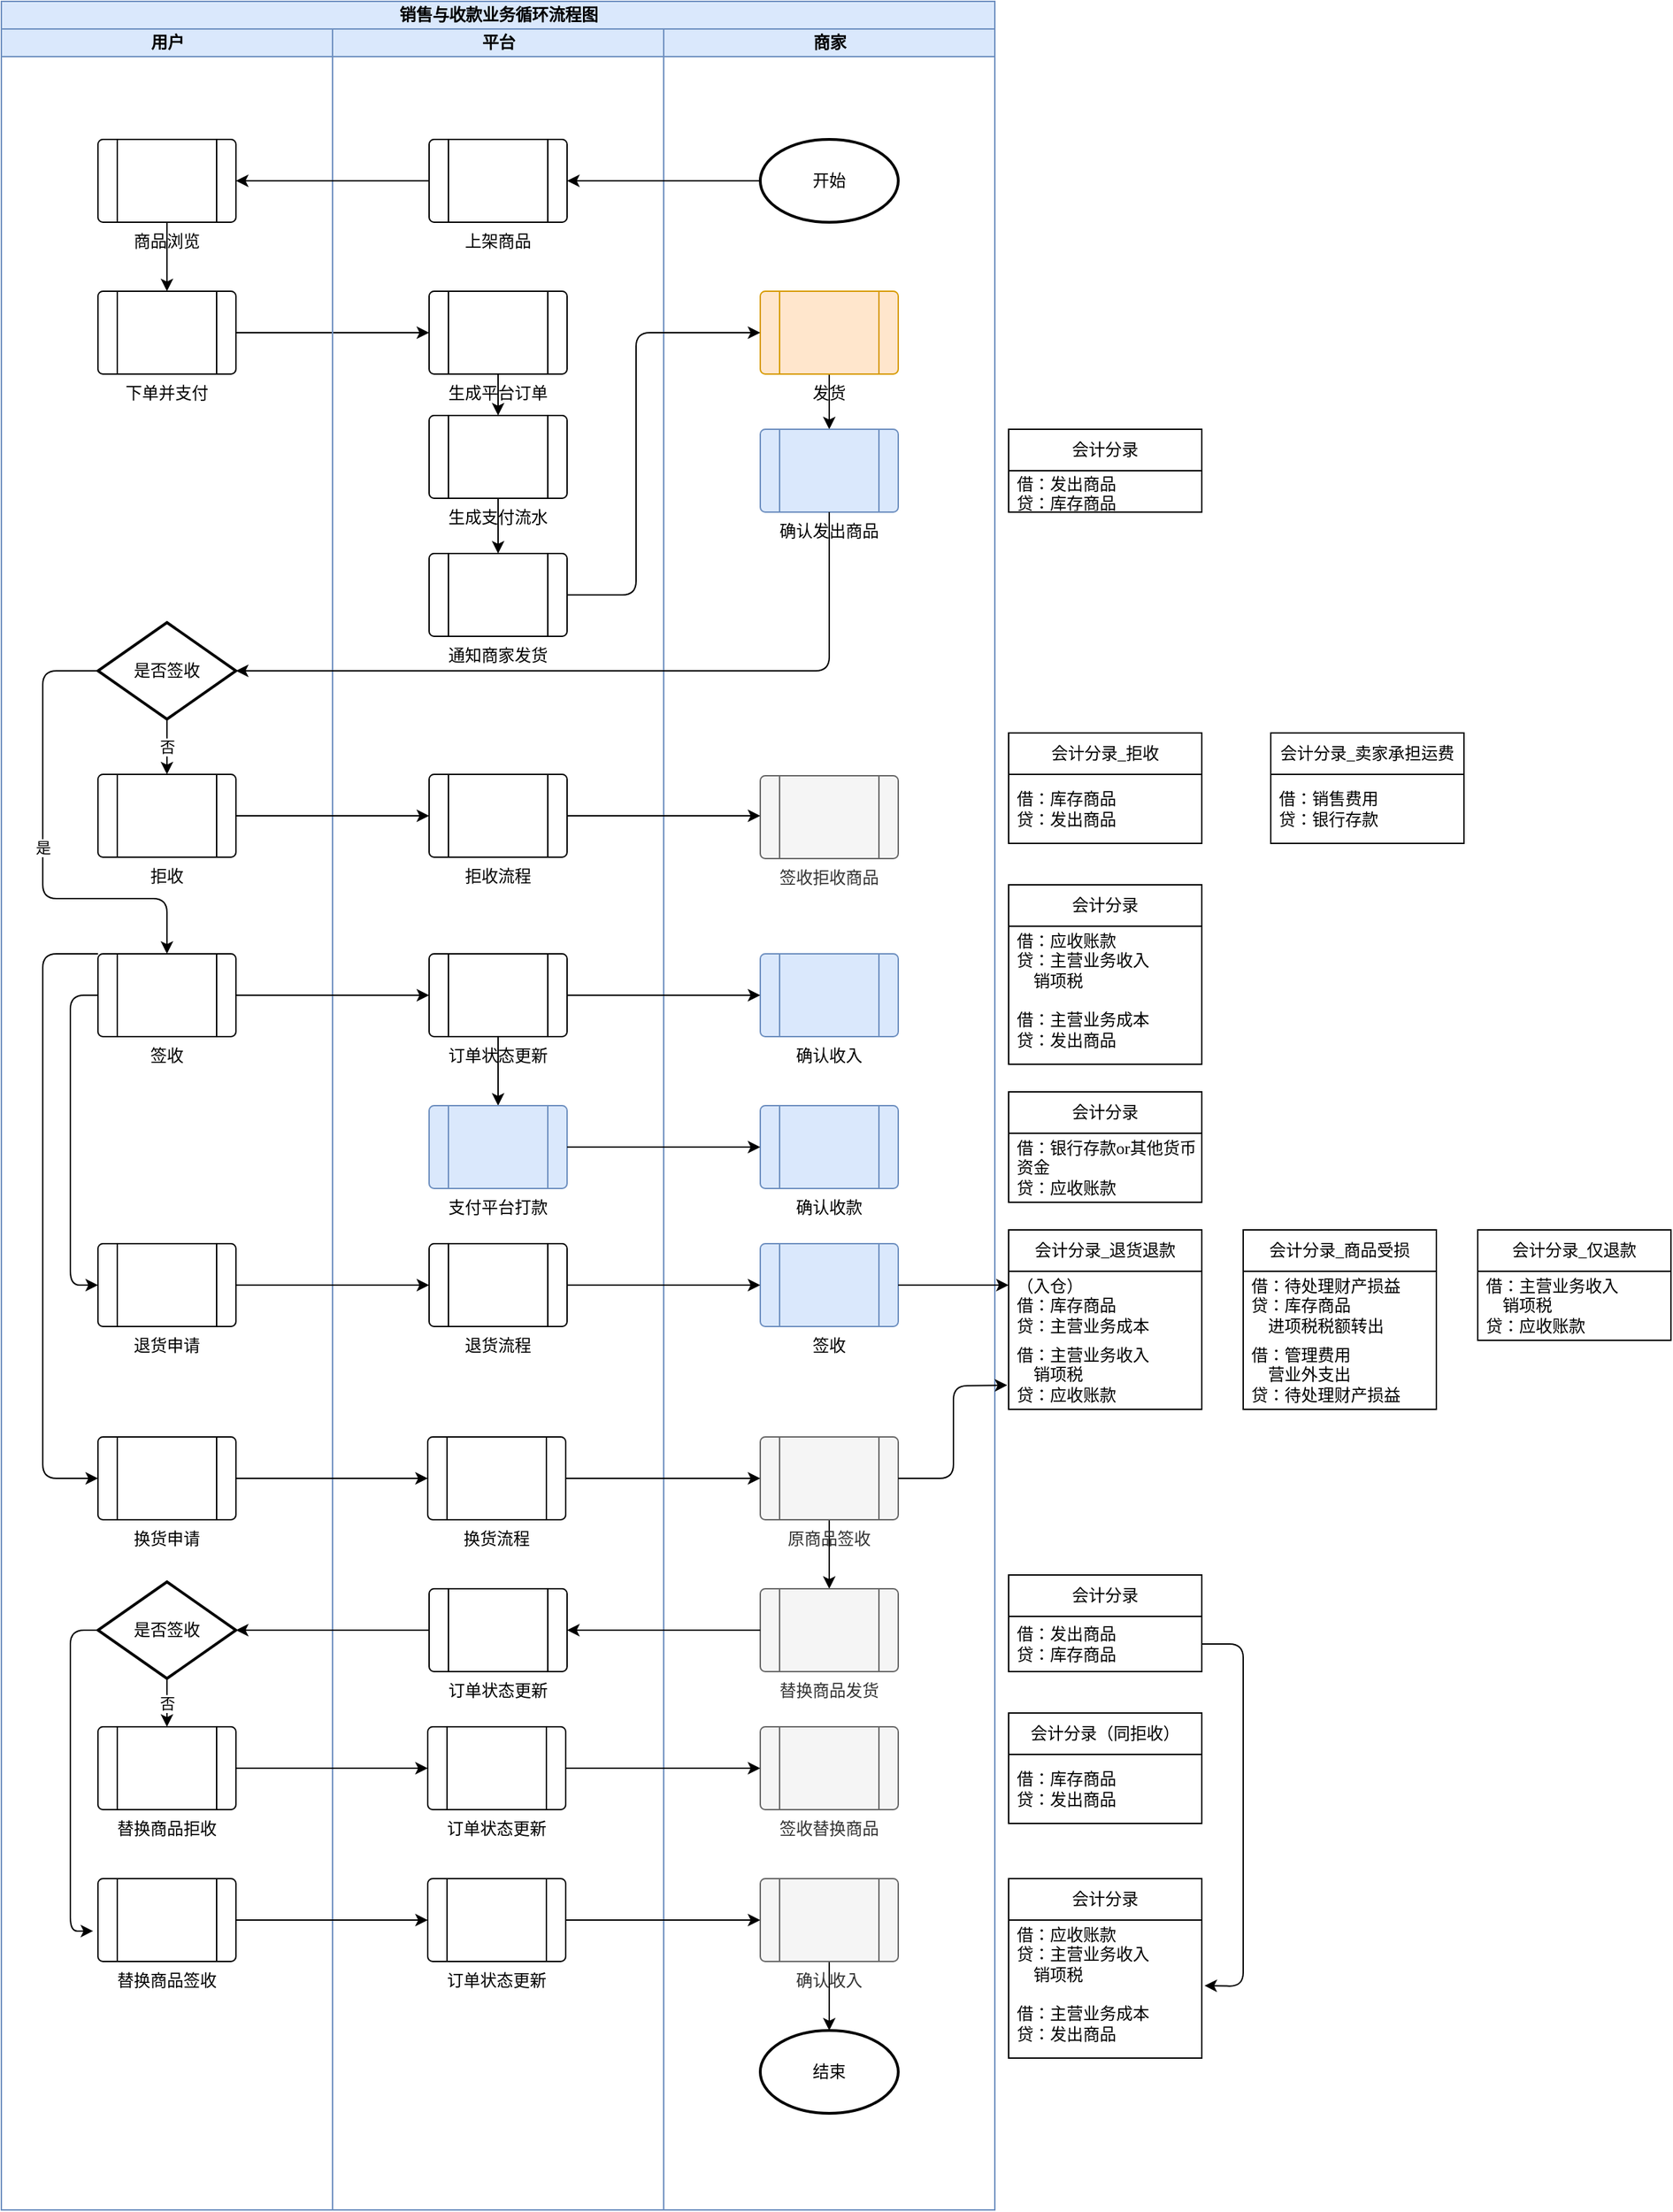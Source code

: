 <mxfile>
    <diagram id="iV_Dujj4ZqmdwINwviF1" name="总流程图">
        <mxGraphModel dx="1146" dy="599" grid="1" gridSize="10" guides="1" tooltips="1" connect="1" arrows="1" fold="1" page="1" pageScale="1" pageWidth="1654" pageHeight="2336" math="0" shadow="0">
            <root>
                <mxCell id="0"/>
                <mxCell id="1" parent="0"/>
                <mxCell id="6TW_vxEP175A4pC7-ezP-1" value="销售与收款业务循环流程图" style="swimlane;childLayout=stackLayout;resizeParent=1;resizeParentMax=0;startSize=20;html=1;fontFamily=仿宋;fillColor=#dae8fc;strokeColor=#6c8ebf;" vertex="1" parent="1">
                    <mxGeometry x="20" y="10" width="720" height="1600" as="geometry"/>
                </mxCell>
                <mxCell id="6TW_vxEP175A4pC7-ezP-2" value="用户" style="swimlane;startSize=20;html=1;fontFamily=仿宋;fillColor=#dae8fc;strokeColor=#6c8ebf;" vertex="1" parent="6TW_vxEP175A4pC7-ezP-1">
                    <mxGeometry y="20" width="240" height="1580" as="geometry"/>
                </mxCell>
                <mxCell id="6TW_vxEP175A4pC7-ezP-3" value="下单并支付" style="verticalLabelPosition=bottom;verticalAlign=top;html=1;shape=process;whiteSpace=wrap;rounded=1;size=0.14;arcSize=6;align=center;fontFamily=仿宋;" vertex="1" parent="6TW_vxEP175A4pC7-ezP-2">
                    <mxGeometry x="70" y="190" width="100" height="60" as="geometry"/>
                </mxCell>
                <mxCell id="6TW_vxEP175A4pC7-ezP-4" style="edgeStyle=none;html=1;fontFamily=仿宋;" edge="1" parent="6TW_vxEP175A4pC7-ezP-2" source="6TW_vxEP175A4pC7-ezP-5" target="6TW_vxEP175A4pC7-ezP-3">
                    <mxGeometry relative="1" as="geometry"/>
                </mxCell>
                <mxCell id="6TW_vxEP175A4pC7-ezP-5" value="商品浏览" style="verticalLabelPosition=bottom;verticalAlign=top;html=1;shape=process;whiteSpace=wrap;rounded=1;size=0.14;arcSize=6;align=center;fontFamily=仿宋;" vertex="1" parent="6TW_vxEP175A4pC7-ezP-2">
                    <mxGeometry x="70" y="80" width="100" height="60" as="geometry"/>
                </mxCell>
                <mxCell id="6TW_vxEP175A4pC7-ezP-6" style="edgeStyle=none;html=1;fontFamily=仿宋;exitX=0;exitY=0.5;exitDx=0;exitDy=0;entryX=0;entryY=0.5;entryDx=0;entryDy=0;" edge="1" parent="6TW_vxEP175A4pC7-ezP-2" source="6TW_vxEP175A4pC7-ezP-7" target="6TW_vxEP175A4pC7-ezP-8">
                    <mxGeometry relative="1" as="geometry">
                        <Array as="points">
                            <mxPoint x="50" y="700"/>
                            <mxPoint x="50" y="910"/>
                        </Array>
                    </mxGeometry>
                </mxCell>
                <mxCell id="6TW_vxEP175A4pC7-ezP-7" value="签收" style="verticalLabelPosition=bottom;verticalAlign=top;html=1;shape=process;whiteSpace=wrap;rounded=1;size=0.14;arcSize=6;align=center;fontFamily=仿宋;" vertex="1" parent="6TW_vxEP175A4pC7-ezP-2">
                    <mxGeometry x="70" y="670" width="100" height="60" as="geometry"/>
                </mxCell>
                <mxCell id="6TW_vxEP175A4pC7-ezP-8" value="退货申请" style="verticalLabelPosition=bottom;verticalAlign=top;html=1;shape=process;whiteSpace=wrap;rounded=1;size=0.14;arcSize=6;align=center;fontFamily=仿宋;" vertex="1" parent="6TW_vxEP175A4pC7-ezP-2">
                    <mxGeometry x="70" y="880" width="100" height="60" as="geometry"/>
                </mxCell>
                <mxCell id="6TW_vxEP175A4pC7-ezP-9" value="换货申请" style="verticalLabelPosition=bottom;verticalAlign=top;html=1;shape=process;whiteSpace=wrap;rounded=1;size=0.14;arcSize=6;align=center;fontFamily=仿宋;" vertex="1" parent="6TW_vxEP175A4pC7-ezP-2">
                    <mxGeometry x="70" y="1020" width="100" height="60" as="geometry"/>
                </mxCell>
                <mxCell id="6TW_vxEP175A4pC7-ezP-10" style="edgeStyle=none;html=1;fontFamily=仿宋;entryX=0;entryY=0.5;entryDx=0;entryDy=0;exitX=0;exitY=0;exitDx=0;exitDy=0;" edge="1" parent="6TW_vxEP175A4pC7-ezP-2" source="6TW_vxEP175A4pC7-ezP-7" target="6TW_vxEP175A4pC7-ezP-9">
                    <mxGeometry relative="1" as="geometry">
                        <mxPoint x="30" y="700" as="targetPoint"/>
                        <Array as="points">
                            <mxPoint x="30" y="670"/>
                            <mxPoint x="30" y="1050"/>
                        </Array>
                    </mxGeometry>
                </mxCell>
                <mxCell id="6TW_vxEP175A4pC7-ezP-11" value="否" style="edgeStyle=none;html=1;fontFamily=仿宋;" edge="1" parent="6TW_vxEP175A4pC7-ezP-2" source="6TW_vxEP175A4pC7-ezP-13">
                    <mxGeometry relative="1" as="geometry">
                        <mxPoint x="120" y="540" as="targetPoint"/>
                    </mxGeometry>
                </mxCell>
                <mxCell id="6TW_vxEP175A4pC7-ezP-12" value="是" style="edgeStyle=none;html=1;exitX=0;exitY=0.5;exitDx=0;exitDy=0;exitPerimeter=0;entryX=0.5;entryY=0;entryDx=0;entryDy=0;fontFamily=仿宋;" edge="1" parent="6TW_vxEP175A4pC7-ezP-2" source="6TW_vxEP175A4pC7-ezP-13" target="6TW_vxEP175A4pC7-ezP-7">
                    <mxGeometry relative="1" as="geometry">
                        <Array as="points">
                            <mxPoint x="30" y="465"/>
                            <mxPoint x="30" y="630"/>
                            <mxPoint x="120" y="630"/>
                        </Array>
                    </mxGeometry>
                </mxCell>
                <mxCell id="6TW_vxEP175A4pC7-ezP-13" value="是否签收" style="strokeWidth=2;html=1;shape=mxgraph.flowchart.decision;whiteSpace=wrap;fontFamily=仿宋;" vertex="1" parent="6TW_vxEP175A4pC7-ezP-2">
                    <mxGeometry x="70" y="430" width="100" height="70" as="geometry"/>
                </mxCell>
                <mxCell id="6TW_vxEP175A4pC7-ezP-14" value="拒收" style="verticalLabelPosition=bottom;verticalAlign=top;html=1;shape=process;whiteSpace=wrap;rounded=1;size=0.14;arcSize=6;align=center;fontFamily=仿宋;" vertex="1" parent="6TW_vxEP175A4pC7-ezP-2">
                    <mxGeometry x="70" y="540" width="100" height="60" as="geometry"/>
                </mxCell>
                <mxCell id="6TW_vxEP175A4pC7-ezP-15" value="否" style="edgeStyle=none;html=1;exitX=0.5;exitY=1;exitDx=0;exitDy=0;exitPerimeter=0;entryX=0.5;entryY=0;entryDx=0;entryDy=0;fontFamily=仿宋;" edge="1" parent="6TW_vxEP175A4pC7-ezP-2" source="6TW_vxEP175A4pC7-ezP-17" target="6TW_vxEP175A4pC7-ezP-19">
                    <mxGeometry relative="1" as="geometry"/>
                </mxCell>
                <mxCell id="6TW_vxEP175A4pC7-ezP-16" style="edgeStyle=none;html=1;exitX=0;exitY=0.5;exitDx=0;exitDy=0;exitPerimeter=0;entryX=-0.035;entryY=0.633;entryDx=0;entryDy=0;entryPerimeter=0;fontFamily=仿宋;" edge="1" parent="6TW_vxEP175A4pC7-ezP-2" source="6TW_vxEP175A4pC7-ezP-17" target="6TW_vxEP175A4pC7-ezP-18">
                    <mxGeometry relative="1" as="geometry">
                        <Array as="points">
                            <mxPoint x="50" y="1160"/>
                            <mxPoint x="50" y="1378"/>
                        </Array>
                    </mxGeometry>
                </mxCell>
                <mxCell id="6TW_vxEP175A4pC7-ezP-17" value="是否签收" style="strokeWidth=2;html=1;shape=mxgraph.flowchart.decision;whiteSpace=wrap;fontFamily=仿宋;" vertex="1" parent="6TW_vxEP175A4pC7-ezP-2">
                    <mxGeometry x="70" y="1125" width="100" height="70" as="geometry"/>
                </mxCell>
                <mxCell id="6TW_vxEP175A4pC7-ezP-18" value="替换商品签收" style="verticalLabelPosition=bottom;verticalAlign=top;html=1;shape=process;whiteSpace=wrap;rounded=1;size=0.14;arcSize=6;align=center;fontFamily=仿宋;" vertex="1" parent="6TW_vxEP175A4pC7-ezP-2">
                    <mxGeometry x="70" y="1340" width="100" height="60" as="geometry"/>
                </mxCell>
                <mxCell id="6TW_vxEP175A4pC7-ezP-19" value="替换商品拒收" style="verticalLabelPosition=bottom;verticalAlign=top;html=1;shape=process;whiteSpace=wrap;rounded=1;size=0.14;arcSize=6;align=center;fontFamily=仿宋;" vertex="1" parent="6TW_vxEP175A4pC7-ezP-2">
                    <mxGeometry x="70" y="1230" width="100" height="60" as="geometry"/>
                </mxCell>
                <mxCell id="6TW_vxEP175A4pC7-ezP-20" style="edgeStyle=none;html=1;entryX=0;entryY=0.5;entryDx=0;entryDy=0;fontFamily=仿宋;" edge="1" parent="6TW_vxEP175A4pC7-ezP-1" source="6TW_vxEP175A4pC7-ezP-3" target="6TW_vxEP175A4pC7-ezP-24">
                    <mxGeometry relative="1" as="geometry"/>
                </mxCell>
                <mxCell id="6TW_vxEP175A4pC7-ezP-21" value="平台" style="swimlane;startSize=20;html=1;fontFamily=仿宋;fillColor=#dae8fc;strokeColor=#6c8ebf;" vertex="1" parent="6TW_vxEP175A4pC7-ezP-1">
                    <mxGeometry x="240" y="20" width="240" height="1580" as="geometry"/>
                </mxCell>
                <mxCell id="6TW_vxEP175A4pC7-ezP-22" value="上架商品" style="verticalLabelPosition=bottom;verticalAlign=top;html=1;shape=process;whiteSpace=wrap;rounded=1;size=0.14;arcSize=6;align=center;fontFamily=仿宋;" vertex="1" parent="6TW_vxEP175A4pC7-ezP-21">
                    <mxGeometry x="70" y="80" width="100" height="60" as="geometry"/>
                </mxCell>
                <mxCell id="6TW_vxEP175A4pC7-ezP-23" style="edgeStyle=none;html=1;entryX=0.5;entryY=0;entryDx=0;entryDy=0;fontFamily=仿宋;" edge="1" parent="6TW_vxEP175A4pC7-ezP-21" source="6TW_vxEP175A4pC7-ezP-24" target="6TW_vxEP175A4pC7-ezP-26">
                    <mxGeometry relative="1" as="geometry"/>
                </mxCell>
                <mxCell id="6TW_vxEP175A4pC7-ezP-24" value="生成平台订单" style="verticalLabelPosition=bottom;verticalAlign=top;html=1;shape=process;whiteSpace=wrap;rounded=1;size=0.14;arcSize=6;align=center;fontFamily=仿宋;" vertex="1" parent="6TW_vxEP175A4pC7-ezP-21">
                    <mxGeometry x="70" y="190" width="100" height="60" as="geometry"/>
                </mxCell>
                <mxCell id="6TW_vxEP175A4pC7-ezP-25" style="edgeStyle=none;html=1;exitX=0.5;exitY=1;exitDx=0;exitDy=0;entryX=0.5;entryY=0;entryDx=0;entryDy=0;fontFamily=仿宋;" edge="1" parent="6TW_vxEP175A4pC7-ezP-21" source="6TW_vxEP175A4pC7-ezP-26" target="6TW_vxEP175A4pC7-ezP-27">
                    <mxGeometry relative="1" as="geometry"/>
                </mxCell>
                <mxCell id="6TW_vxEP175A4pC7-ezP-26" value="生成支付流水" style="verticalLabelPosition=bottom;verticalAlign=top;html=1;shape=process;whiteSpace=wrap;rounded=1;size=0.14;arcSize=6;align=center;fontFamily=仿宋;" vertex="1" parent="6TW_vxEP175A4pC7-ezP-21">
                    <mxGeometry x="70" y="280" width="100" height="60" as="geometry"/>
                </mxCell>
                <mxCell id="6TW_vxEP175A4pC7-ezP-27" value="通知商家发货" style="verticalLabelPosition=bottom;verticalAlign=top;html=1;shape=process;whiteSpace=wrap;rounded=1;size=0.14;arcSize=6;align=center;fontFamily=仿宋;" vertex="1" parent="6TW_vxEP175A4pC7-ezP-21">
                    <mxGeometry x="70" y="380" width="100" height="60" as="geometry"/>
                </mxCell>
                <mxCell id="6TW_vxEP175A4pC7-ezP-28" style="edgeStyle=none;html=1;entryX=0.5;entryY=0;entryDx=0;entryDy=0;fontFamily=仿宋;" edge="1" parent="6TW_vxEP175A4pC7-ezP-21" source="6TW_vxEP175A4pC7-ezP-29" target="6TW_vxEP175A4pC7-ezP-31">
                    <mxGeometry relative="1" as="geometry"/>
                </mxCell>
                <mxCell id="6TW_vxEP175A4pC7-ezP-29" value="订单状态更新" style="verticalLabelPosition=bottom;verticalAlign=top;html=1;shape=process;whiteSpace=wrap;rounded=1;size=0.14;arcSize=6;align=center;fontFamily=仿宋;" vertex="1" parent="6TW_vxEP175A4pC7-ezP-21">
                    <mxGeometry x="70" y="670" width="100" height="60" as="geometry"/>
                </mxCell>
                <mxCell id="6TW_vxEP175A4pC7-ezP-30" value="退货流程" style="verticalLabelPosition=bottom;verticalAlign=top;html=1;shape=process;whiteSpace=wrap;rounded=1;size=0.14;arcSize=6;align=center;fontFamily=仿宋;" vertex="1" parent="6TW_vxEP175A4pC7-ezP-21">
                    <mxGeometry x="70" y="880" width="100" height="60" as="geometry"/>
                </mxCell>
                <mxCell id="6TW_vxEP175A4pC7-ezP-31" value="支付平台打款" style="verticalLabelPosition=bottom;verticalAlign=top;html=1;shape=process;whiteSpace=wrap;rounded=1;size=0.14;arcSize=6;align=center;fontFamily=仿宋;fillColor=#dae8fc;strokeColor=#6c8ebf;" vertex="1" parent="6TW_vxEP175A4pC7-ezP-21">
                    <mxGeometry x="70" y="780" width="100" height="60" as="geometry"/>
                </mxCell>
                <mxCell id="6TW_vxEP175A4pC7-ezP-32" value="换货流程" style="verticalLabelPosition=bottom;verticalAlign=top;html=1;shape=process;whiteSpace=wrap;rounded=1;size=0.14;arcSize=6;align=center;fontFamily=仿宋;" vertex="1" parent="6TW_vxEP175A4pC7-ezP-21">
                    <mxGeometry x="69" y="1020" width="100" height="60" as="geometry"/>
                </mxCell>
                <mxCell id="6TW_vxEP175A4pC7-ezP-33" value="拒收流程" style="verticalLabelPosition=bottom;verticalAlign=top;html=1;shape=process;whiteSpace=wrap;rounded=1;size=0.14;arcSize=6;align=center;fontFamily=仿宋;" vertex="1" parent="6TW_vxEP175A4pC7-ezP-21">
                    <mxGeometry x="70" y="540" width="100" height="60" as="geometry"/>
                </mxCell>
                <mxCell id="6TW_vxEP175A4pC7-ezP-34" value="订单状态更新" style="verticalLabelPosition=bottom;verticalAlign=top;html=1;shape=process;whiteSpace=wrap;rounded=1;size=0.14;arcSize=6;align=center;fontFamily=仿宋;" vertex="1" parent="6TW_vxEP175A4pC7-ezP-21">
                    <mxGeometry x="70" y="1130" width="100" height="60" as="geometry"/>
                </mxCell>
                <mxCell id="6TW_vxEP175A4pC7-ezP-35" value="订单状态更新" style="verticalLabelPosition=bottom;verticalAlign=top;html=1;shape=process;whiteSpace=wrap;rounded=1;size=0.14;arcSize=6;align=center;fontFamily=仿宋;" vertex="1" parent="6TW_vxEP175A4pC7-ezP-21">
                    <mxGeometry x="69" y="1230" width="100" height="60" as="geometry"/>
                </mxCell>
                <mxCell id="6TW_vxEP175A4pC7-ezP-36" value="订单状态更新" style="verticalLabelPosition=bottom;verticalAlign=top;html=1;shape=process;whiteSpace=wrap;rounded=1;size=0.14;arcSize=6;align=center;fontFamily=仿宋;" vertex="1" parent="6TW_vxEP175A4pC7-ezP-21">
                    <mxGeometry x="69" y="1340" width="100" height="60" as="geometry"/>
                </mxCell>
                <mxCell id="6TW_vxEP175A4pC7-ezP-37" value="商家" style="swimlane;startSize=20;html=1;fontFamily=仿宋;fillColor=#dae8fc;strokeColor=#6c8ebf;" vertex="1" parent="6TW_vxEP175A4pC7-ezP-1">
                    <mxGeometry x="480" y="20" width="240" height="1580" as="geometry"/>
                </mxCell>
                <mxCell id="6TW_vxEP175A4pC7-ezP-38" value="开始" style="strokeWidth=2;html=1;shape=mxgraph.flowchart.start_1;whiteSpace=wrap;fontFamily=仿宋;" vertex="1" parent="6TW_vxEP175A4pC7-ezP-37">
                    <mxGeometry x="70" y="80" width="100" height="60" as="geometry"/>
                </mxCell>
                <mxCell id="6TW_vxEP175A4pC7-ezP-39" style="edgeStyle=none;html=1;entryX=0.5;entryY=0;entryDx=0;entryDy=0;fontFamily=仿宋;" edge="1" parent="6TW_vxEP175A4pC7-ezP-37" source="6TW_vxEP175A4pC7-ezP-40" target="6TW_vxEP175A4pC7-ezP-41">
                    <mxGeometry relative="1" as="geometry"/>
                </mxCell>
                <mxCell id="6TW_vxEP175A4pC7-ezP-40" value="发货" style="verticalLabelPosition=bottom;verticalAlign=top;html=1;shape=process;whiteSpace=wrap;rounded=1;size=0.14;arcSize=6;align=center;fontFamily=仿宋;fillColor=#ffe6cc;strokeColor=#d79b00;" vertex="1" parent="6TW_vxEP175A4pC7-ezP-37">
                    <mxGeometry x="70" y="190" width="100" height="60" as="geometry"/>
                </mxCell>
                <mxCell id="6TW_vxEP175A4pC7-ezP-41" value="确认发出商品" style="verticalLabelPosition=bottom;verticalAlign=top;html=1;shape=process;whiteSpace=wrap;rounded=1;size=0.14;arcSize=6;align=center;fontFamily=仿宋;fillColor=#dae8fc;strokeColor=#6c8ebf;" vertex="1" parent="6TW_vxEP175A4pC7-ezP-37">
                    <mxGeometry x="70" y="290" width="100" height="60" as="geometry"/>
                </mxCell>
                <mxCell id="6TW_vxEP175A4pC7-ezP-42" value="确认收入" style="verticalLabelPosition=bottom;verticalAlign=top;html=1;shape=process;whiteSpace=wrap;rounded=1;size=0.14;arcSize=6;align=center;fontFamily=仿宋;fillColor=#dae8fc;strokeColor=#6c8ebf;" vertex="1" parent="6TW_vxEP175A4pC7-ezP-37">
                    <mxGeometry x="70" y="670" width="100" height="60" as="geometry"/>
                </mxCell>
                <mxCell id="6TW_vxEP175A4pC7-ezP-43" value="签收" style="verticalLabelPosition=bottom;verticalAlign=top;html=1;shape=process;whiteSpace=wrap;rounded=1;size=0.14;arcSize=6;align=center;fontFamily=仿宋;fillColor=#dae8fc;strokeColor=#6c8ebf;" vertex="1" parent="6TW_vxEP175A4pC7-ezP-37">
                    <mxGeometry x="70" y="880" width="100" height="60" as="geometry"/>
                </mxCell>
                <mxCell id="6TW_vxEP175A4pC7-ezP-44" value="确认收款" style="verticalLabelPosition=bottom;verticalAlign=top;html=1;shape=process;whiteSpace=wrap;rounded=1;size=0.14;arcSize=6;align=center;fontFamily=仿宋;fillColor=#dae8fc;strokeColor=#6c8ebf;" vertex="1" parent="6TW_vxEP175A4pC7-ezP-37">
                    <mxGeometry x="70" y="780" width="100" height="60" as="geometry"/>
                </mxCell>
                <mxCell id="6TW_vxEP175A4pC7-ezP-45" value="签收拒收商品" style="verticalLabelPosition=bottom;verticalAlign=top;html=1;shape=process;whiteSpace=wrap;rounded=1;size=0.14;arcSize=6;align=center;fontFamily=仿宋;fillColor=#f5f5f5;strokeColor=#666666;fontColor=#333333;" vertex="1" parent="6TW_vxEP175A4pC7-ezP-37">
                    <mxGeometry x="70" y="541" width="100" height="60" as="geometry"/>
                </mxCell>
                <mxCell id="6TW_vxEP175A4pC7-ezP-46" style="edgeStyle=none;html=1;entryX=0.5;entryY=0;entryDx=0;entryDy=0;fontFamily=仿宋;" edge="1" parent="6TW_vxEP175A4pC7-ezP-37" source="6TW_vxEP175A4pC7-ezP-47" target="6TW_vxEP175A4pC7-ezP-48">
                    <mxGeometry relative="1" as="geometry"/>
                </mxCell>
                <mxCell id="6TW_vxEP175A4pC7-ezP-47" value="原商品签收" style="verticalLabelPosition=bottom;verticalAlign=top;html=1;shape=process;whiteSpace=wrap;rounded=1;size=0.14;arcSize=6;align=center;fontFamily=仿宋;fillColor=#f5f5f5;fontColor=#333333;strokeColor=#666666;" vertex="1" parent="6TW_vxEP175A4pC7-ezP-37">
                    <mxGeometry x="70" y="1020" width="100" height="60" as="geometry"/>
                </mxCell>
                <mxCell id="6TW_vxEP175A4pC7-ezP-48" value="替换商品发货" style="verticalLabelPosition=bottom;verticalAlign=top;html=1;shape=process;whiteSpace=wrap;rounded=1;size=0.14;arcSize=6;align=center;fontFamily=仿宋;fillColor=#f5f5f5;fontColor=#333333;strokeColor=#666666;" vertex="1" parent="6TW_vxEP175A4pC7-ezP-37">
                    <mxGeometry x="70" y="1130" width="100" height="60" as="geometry"/>
                </mxCell>
                <mxCell id="6TW_vxEP175A4pC7-ezP-49" value="签收替换商品" style="verticalLabelPosition=bottom;verticalAlign=top;html=1;shape=process;whiteSpace=wrap;rounded=1;size=0.14;arcSize=6;align=center;fontFamily=仿宋;fillColor=#f5f5f5;fontColor=#333333;strokeColor=#666666;" vertex="1" parent="6TW_vxEP175A4pC7-ezP-37">
                    <mxGeometry x="70" y="1230" width="100" height="60" as="geometry"/>
                </mxCell>
                <mxCell id="6TW_vxEP175A4pC7-ezP-50" style="edgeStyle=none;html=1;entryX=0.5;entryY=0;entryDx=0;entryDy=0;entryPerimeter=0;fontFamily=仿宋;" edge="1" parent="6TW_vxEP175A4pC7-ezP-37" source="6TW_vxEP175A4pC7-ezP-51" target="6TW_vxEP175A4pC7-ezP-52">
                    <mxGeometry relative="1" as="geometry"/>
                </mxCell>
                <mxCell id="6TW_vxEP175A4pC7-ezP-51" value="确认收入" style="verticalLabelPosition=bottom;verticalAlign=top;html=1;shape=process;whiteSpace=wrap;rounded=1;size=0.14;arcSize=6;align=center;fontFamily=仿宋;fillColor=#f5f5f5;fontColor=#333333;strokeColor=#666666;" vertex="1" parent="6TW_vxEP175A4pC7-ezP-37">
                    <mxGeometry x="70" y="1340" width="100" height="60" as="geometry"/>
                </mxCell>
                <mxCell id="6TW_vxEP175A4pC7-ezP-52" value="结束" style="strokeWidth=2;html=1;shape=mxgraph.flowchart.start_1;whiteSpace=wrap;fontFamily=仿宋;" vertex="1" parent="6TW_vxEP175A4pC7-ezP-37">
                    <mxGeometry x="70" y="1450" width="100" height="60" as="geometry"/>
                </mxCell>
                <mxCell id="6TW_vxEP175A4pC7-ezP-53" style="edgeStyle=none;html=1;exitX=0;exitY=0.5;exitDx=0;exitDy=0;exitPerimeter=0;entryX=1;entryY=0.5;entryDx=0;entryDy=0;fontFamily=仿宋;" edge="1" parent="6TW_vxEP175A4pC7-ezP-1" source="6TW_vxEP175A4pC7-ezP-38" target="6TW_vxEP175A4pC7-ezP-22">
                    <mxGeometry relative="1" as="geometry"/>
                </mxCell>
                <mxCell id="6TW_vxEP175A4pC7-ezP-54" style="edgeStyle=none;html=1;entryX=1;entryY=0.5;entryDx=0;entryDy=0;fontFamily=仿宋;" edge="1" parent="6TW_vxEP175A4pC7-ezP-1" source="6TW_vxEP175A4pC7-ezP-22" target="6TW_vxEP175A4pC7-ezP-5">
                    <mxGeometry relative="1" as="geometry"/>
                </mxCell>
                <mxCell id="6TW_vxEP175A4pC7-ezP-55" style="edgeStyle=none;html=1;entryX=0;entryY=0.5;entryDx=0;entryDy=0;fontFamily=仿宋;" edge="1" parent="6TW_vxEP175A4pC7-ezP-1" source="6TW_vxEP175A4pC7-ezP-27" target="6TW_vxEP175A4pC7-ezP-40">
                    <mxGeometry relative="1" as="geometry">
                        <Array as="points">
                            <mxPoint x="460" y="430"/>
                            <mxPoint x="460" y="240"/>
                        </Array>
                    </mxGeometry>
                </mxCell>
                <mxCell id="6TW_vxEP175A4pC7-ezP-56" style="edgeStyle=none;html=1;exitX=0.5;exitY=1;exitDx=0;exitDy=0;entryX=1;entryY=0.5;entryDx=0;entryDy=0;entryPerimeter=0;fontFamily=仿宋;" edge="1" parent="6TW_vxEP175A4pC7-ezP-1" source="6TW_vxEP175A4pC7-ezP-41" target="6TW_vxEP175A4pC7-ezP-13">
                    <mxGeometry relative="1" as="geometry">
                        <Array as="points">
                            <mxPoint x="600" y="485"/>
                        </Array>
                    </mxGeometry>
                </mxCell>
                <mxCell id="6TW_vxEP175A4pC7-ezP-57" style="edgeStyle=none;html=1;entryX=0;entryY=0.5;entryDx=0;entryDy=0;fontFamily=仿宋;" edge="1" parent="6TW_vxEP175A4pC7-ezP-1" source="6TW_vxEP175A4pC7-ezP-8" target="6TW_vxEP175A4pC7-ezP-30">
                    <mxGeometry relative="1" as="geometry"/>
                </mxCell>
                <mxCell id="6TW_vxEP175A4pC7-ezP-58" style="edgeStyle=none;html=1;entryX=0;entryY=0.5;entryDx=0;entryDy=0;fontFamily=仿宋;" edge="1" parent="6TW_vxEP175A4pC7-ezP-1" source="6TW_vxEP175A4pC7-ezP-30" target="6TW_vxEP175A4pC7-ezP-43">
                    <mxGeometry relative="1" as="geometry"/>
                </mxCell>
                <mxCell id="6TW_vxEP175A4pC7-ezP-59" style="edgeStyle=none;html=1;fontFamily=仿宋;" edge="1" parent="6TW_vxEP175A4pC7-ezP-1" source="6TW_vxEP175A4pC7-ezP-7" target="6TW_vxEP175A4pC7-ezP-29">
                    <mxGeometry relative="1" as="geometry"/>
                </mxCell>
                <mxCell id="6TW_vxEP175A4pC7-ezP-60" style="edgeStyle=none;html=1;exitX=1;exitY=0.5;exitDx=0;exitDy=0;entryX=0;entryY=0.5;entryDx=0;entryDy=0;fontFamily=仿宋;" edge="1" parent="6TW_vxEP175A4pC7-ezP-1" source="6TW_vxEP175A4pC7-ezP-29" target="6TW_vxEP175A4pC7-ezP-42">
                    <mxGeometry relative="1" as="geometry"/>
                </mxCell>
                <mxCell id="6TW_vxEP175A4pC7-ezP-61" style="edgeStyle=none;html=1;entryX=0;entryY=0.5;entryDx=0;entryDy=0;fontFamily=仿宋;" edge="1" parent="6TW_vxEP175A4pC7-ezP-1" source="6TW_vxEP175A4pC7-ezP-14" target="6TW_vxEP175A4pC7-ezP-33">
                    <mxGeometry relative="1" as="geometry"/>
                </mxCell>
                <mxCell id="6TW_vxEP175A4pC7-ezP-62" style="edgeStyle=none;html=1;fontFamily=仿宋;" edge="1" parent="6TW_vxEP175A4pC7-ezP-1" source="6TW_vxEP175A4pC7-ezP-9" target="6TW_vxEP175A4pC7-ezP-32">
                    <mxGeometry relative="1" as="geometry"/>
                </mxCell>
                <mxCell id="6TW_vxEP175A4pC7-ezP-63" style="edgeStyle=none;html=1;entryX=0;entryY=0.5;entryDx=0;entryDy=0;fontFamily=仿宋;" edge="1" parent="6TW_vxEP175A4pC7-ezP-1" source="6TW_vxEP175A4pC7-ezP-32" target="6TW_vxEP175A4pC7-ezP-47">
                    <mxGeometry relative="1" as="geometry"/>
                </mxCell>
                <mxCell id="6TW_vxEP175A4pC7-ezP-64" style="edgeStyle=none;html=1;fontFamily=仿宋;exitX=0;exitY=0.5;exitDx=0;exitDy=0;" edge="1" parent="6TW_vxEP175A4pC7-ezP-1" source="6TW_vxEP175A4pC7-ezP-48">
                    <mxGeometry relative="1" as="geometry">
                        <mxPoint x="410" y="1180" as="targetPoint"/>
                        <Array as="points">
                            <mxPoint x="500" y="1180"/>
                        </Array>
                    </mxGeometry>
                </mxCell>
                <mxCell id="6TW_vxEP175A4pC7-ezP-65" style="edgeStyle=none;html=1;exitX=0;exitY=0.5;exitDx=0;exitDy=0;fontFamily=仿宋;" edge="1" parent="6TW_vxEP175A4pC7-ezP-1" source="6TW_vxEP175A4pC7-ezP-34" target="6TW_vxEP175A4pC7-ezP-17">
                    <mxGeometry relative="1" as="geometry"/>
                </mxCell>
                <mxCell id="6TW_vxEP175A4pC7-ezP-66" style="edgeStyle=none;html=1;fontFamily=仿宋;" edge="1" parent="6TW_vxEP175A4pC7-ezP-1" source="6TW_vxEP175A4pC7-ezP-19" target="6TW_vxEP175A4pC7-ezP-35">
                    <mxGeometry relative="1" as="geometry"/>
                </mxCell>
                <mxCell id="6TW_vxEP175A4pC7-ezP-67" style="edgeStyle=none;html=1;fontFamily=仿宋;" edge="1" parent="6TW_vxEP175A4pC7-ezP-1" source="6TW_vxEP175A4pC7-ezP-35" target="6TW_vxEP175A4pC7-ezP-49">
                    <mxGeometry relative="1" as="geometry"/>
                </mxCell>
                <mxCell id="6TW_vxEP175A4pC7-ezP-68" style="edgeStyle=none;html=1;entryX=0;entryY=0.5;entryDx=0;entryDy=0;fontFamily=仿宋;" edge="1" parent="6TW_vxEP175A4pC7-ezP-1" source="6TW_vxEP175A4pC7-ezP-18" target="6TW_vxEP175A4pC7-ezP-36">
                    <mxGeometry relative="1" as="geometry"/>
                </mxCell>
                <mxCell id="6TW_vxEP175A4pC7-ezP-69" style="edgeStyle=none;html=1;entryX=0;entryY=0.5;entryDx=0;entryDy=0;fontFamily=仿宋;" edge="1" parent="6TW_vxEP175A4pC7-ezP-1" source="6TW_vxEP175A4pC7-ezP-36" target="6TW_vxEP175A4pC7-ezP-51">
                    <mxGeometry relative="1" as="geometry"/>
                </mxCell>
                <mxCell id="6TW_vxEP175A4pC7-ezP-70" value="会计分录" style="swimlane;fontStyle=0;childLayout=stackLayout;horizontal=1;startSize=30;horizontalStack=0;resizeParent=1;resizeParentMax=0;resizeLast=0;collapsible=1;marginBottom=0;whiteSpace=wrap;html=1;fontFamily=仿宋;" vertex="1" parent="1">
                    <mxGeometry x="750" y="320" width="140" height="60" as="geometry"/>
                </mxCell>
                <mxCell id="6TW_vxEP175A4pC7-ezP-71" value="借：发出商品&lt;br&gt;贷：库存商品" style="text;strokeColor=none;fillColor=none;align=left;verticalAlign=middle;spacingLeft=4;spacingRight=4;overflow=hidden;points=[[0,0.5],[1,0.5]];portConstraint=eastwest;rotatable=0;whiteSpace=wrap;html=1;fontFamily=仿宋;" vertex="1" parent="6TW_vxEP175A4pC7-ezP-70">
                    <mxGeometry y="30" width="140" height="30" as="geometry"/>
                </mxCell>
                <mxCell id="6TW_vxEP175A4pC7-ezP-72" value="会计分录" style="swimlane;fontStyle=0;childLayout=stackLayout;horizontal=1;startSize=30;horizontalStack=0;resizeParent=1;resizeParentMax=0;resizeLast=0;collapsible=1;marginBottom=0;whiteSpace=wrap;html=1;fontFamily=仿宋;" vertex="1" parent="1">
                    <mxGeometry x="750" y="650" width="140" height="130" as="geometry"/>
                </mxCell>
                <mxCell id="6TW_vxEP175A4pC7-ezP-73" value="借：应收账款&lt;br&gt;贷：主营业务收入&lt;br&gt;&amp;nbsp; &amp;nbsp; 销项税&lt;br&gt;" style="text;strokeColor=none;fillColor=none;align=left;verticalAlign=middle;spacingLeft=4;spacingRight=4;overflow=hidden;points=[[0,0.5],[1,0.5]];portConstraint=eastwest;rotatable=0;whiteSpace=wrap;html=1;fontFamily=仿宋;" vertex="1" parent="6TW_vxEP175A4pC7-ezP-72">
                    <mxGeometry y="30" width="140" height="50" as="geometry"/>
                </mxCell>
                <mxCell id="6TW_vxEP175A4pC7-ezP-74" value="借：主营业务成本&lt;br&gt;贷：发出商品&lt;br&gt;" style="text;strokeColor=none;fillColor=none;align=left;verticalAlign=middle;spacingLeft=4;spacingRight=4;overflow=hidden;points=[[0,0.5],[1,0.5]];portConstraint=eastwest;rotatable=0;whiteSpace=wrap;html=1;fontFamily=仿宋;" vertex="1" parent="6TW_vxEP175A4pC7-ezP-72">
                    <mxGeometry y="80" width="140" height="50" as="geometry"/>
                </mxCell>
                <mxCell id="6TW_vxEP175A4pC7-ezP-75" value="会计分录_退货退款" style="swimlane;fontStyle=0;childLayout=stackLayout;horizontal=1;startSize=30;horizontalStack=0;resizeParent=1;resizeParentMax=0;resizeLast=0;collapsible=1;marginBottom=0;whiteSpace=wrap;html=1;fontFamily=仿宋;" vertex="1" parent="1">
                    <mxGeometry x="750" y="900" width="140" height="130" as="geometry">
                        <mxRectangle x="750" y="770" width="60" height="30" as="alternateBounds"/>
                    </mxGeometry>
                </mxCell>
                <mxCell id="6TW_vxEP175A4pC7-ezP-76" value="（入仓）&lt;br&gt;借：库存商品&lt;br&gt;贷：主营业务成本" style="text;strokeColor=none;fillColor=none;align=left;verticalAlign=middle;spacingLeft=4;spacingRight=4;overflow=hidden;points=[[0,0.5],[1,0.5]];portConstraint=eastwest;rotatable=0;whiteSpace=wrap;html=1;fontFamily=仿宋;" vertex="1" parent="6TW_vxEP175A4pC7-ezP-75">
                    <mxGeometry y="30" width="140" height="50" as="geometry"/>
                </mxCell>
                <mxCell id="6TW_vxEP175A4pC7-ezP-77" value="借：主营业务收入&lt;br&gt;&amp;nbsp; &amp;nbsp; 销项税&lt;br&gt;贷：应收账款" style="text;strokeColor=none;fillColor=none;align=left;verticalAlign=middle;spacingLeft=4;spacingRight=4;overflow=hidden;points=[[0,0.5],[1,0.5]];portConstraint=eastwest;rotatable=0;whiteSpace=wrap;html=1;fontFamily=仿宋;" vertex="1" parent="6TW_vxEP175A4pC7-ezP-75">
                    <mxGeometry y="80" width="140" height="50" as="geometry"/>
                </mxCell>
                <mxCell id="6TW_vxEP175A4pC7-ezP-78" style="edgeStyle=none;html=1;fontFamily=仿宋;" edge="1" parent="1" source="6TW_vxEP175A4pC7-ezP-31">
                    <mxGeometry relative="1" as="geometry">
                        <mxPoint x="570" y="840" as="targetPoint"/>
                    </mxGeometry>
                </mxCell>
                <mxCell id="6TW_vxEP175A4pC7-ezP-79" value="会计分录" style="swimlane;fontStyle=0;childLayout=stackLayout;horizontal=1;startSize=30;horizontalStack=0;resizeParent=1;resizeParentMax=0;resizeLast=0;collapsible=1;marginBottom=0;whiteSpace=wrap;html=1;fontFamily=仿宋;" vertex="1" parent="1">
                    <mxGeometry x="750" y="800" width="140" height="80" as="geometry"/>
                </mxCell>
                <mxCell id="6TW_vxEP175A4pC7-ezP-80" value="借：银行存款or其他货币资金&lt;br&gt;贷：应收账款" style="text;strokeColor=none;fillColor=none;align=left;verticalAlign=middle;spacingLeft=4;spacingRight=4;overflow=hidden;points=[[0,0.5],[1,0.5]];portConstraint=eastwest;rotatable=0;whiteSpace=wrap;html=1;fontFamily=仿宋;" vertex="1" parent="6TW_vxEP175A4pC7-ezP-79">
                    <mxGeometry y="30" width="140" height="50" as="geometry"/>
                </mxCell>
                <mxCell id="6TW_vxEP175A4pC7-ezP-81" value="会计分录_仅退款" style="swimlane;fontStyle=0;childLayout=stackLayout;horizontal=1;startSize=30;horizontalStack=0;resizeParent=1;resizeParentMax=0;resizeLast=0;collapsible=1;marginBottom=0;whiteSpace=wrap;html=1;fontFamily=仿宋;" vertex="1" parent="1">
                    <mxGeometry x="1090" y="900" width="140" height="80" as="geometry">
                        <mxRectangle x="750" y="770" width="60" height="30" as="alternateBounds"/>
                    </mxGeometry>
                </mxCell>
                <mxCell id="6TW_vxEP175A4pC7-ezP-82" value="借：主营业务收入&lt;br&gt;&amp;nbsp; &amp;nbsp; 销项税&lt;br&gt;贷：应收账款" style="text;strokeColor=none;fillColor=none;align=left;verticalAlign=middle;spacingLeft=4;spacingRight=4;overflow=hidden;points=[[0,0.5],[1,0.5]];portConstraint=eastwest;rotatable=0;whiteSpace=wrap;html=1;fontFamily=仿宋;" vertex="1" parent="6TW_vxEP175A4pC7-ezP-81">
                    <mxGeometry y="30" width="140" height="50" as="geometry"/>
                </mxCell>
                <mxCell id="6TW_vxEP175A4pC7-ezP-83" style="edgeStyle=none;html=1;fontFamily=仿宋;" edge="1" parent="1" source="6TW_vxEP175A4pC7-ezP-33">
                    <mxGeometry relative="1" as="geometry">
                        <mxPoint x="570" y="600" as="targetPoint"/>
                    </mxGeometry>
                </mxCell>
                <mxCell id="6TW_vxEP175A4pC7-ezP-84" value="会计分录_拒收" style="swimlane;fontStyle=0;childLayout=stackLayout;horizontal=1;startSize=30;horizontalStack=0;resizeParent=1;resizeParentMax=0;resizeLast=0;collapsible=1;marginBottom=0;whiteSpace=wrap;html=1;fontFamily=仿宋;" vertex="1" parent="1">
                    <mxGeometry x="750" y="540" width="140" height="80" as="geometry"/>
                </mxCell>
                <mxCell id="6TW_vxEP175A4pC7-ezP-85" value="借：库存商品&lt;br&gt;贷：发出商品" style="text;strokeColor=none;fillColor=none;align=left;verticalAlign=middle;spacingLeft=4;spacingRight=4;overflow=hidden;points=[[0,0.5],[1,0.5]];portConstraint=eastwest;rotatable=0;whiteSpace=wrap;html=1;fontFamily=仿宋;" vertex="1" parent="6TW_vxEP175A4pC7-ezP-84">
                    <mxGeometry y="30" width="140" height="50" as="geometry"/>
                </mxCell>
                <mxCell id="6TW_vxEP175A4pC7-ezP-86" value="会计分录_卖家承担运费" style="swimlane;fontStyle=0;childLayout=stackLayout;horizontal=1;startSize=30;horizontalStack=0;resizeParent=1;resizeParentMax=0;resizeLast=0;collapsible=1;marginBottom=0;whiteSpace=wrap;html=1;fontFamily=仿宋;" vertex="1" parent="1">
                    <mxGeometry x="940" y="540" width="140" height="80" as="geometry"/>
                </mxCell>
                <mxCell id="6TW_vxEP175A4pC7-ezP-87" value="借：销售费用&lt;br&gt;贷：银行存款" style="text;strokeColor=none;fillColor=none;align=left;verticalAlign=middle;spacingLeft=4;spacingRight=4;overflow=hidden;points=[[0,0.5],[1,0.5]];portConstraint=eastwest;rotatable=0;whiteSpace=wrap;html=1;fontFamily=仿宋;" vertex="1" parent="6TW_vxEP175A4pC7-ezP-86">
                    <mxGeometry y="30" width="140" height="50" as="geometry"/>
                </mxCell>
                <mxCell id="6TW_vxEP175A4pC7-ezP-88" value="会计分录（同拒收）" style="swimlane;fontStyle=0;childLayout=stackLayout;horizontal=1;startSize=30;horizontalStack=0;resizeParent=1;resizeParentMax=0;resizeLast=0;collapsible=1;marginBottom=0;whiteSpace=wrap;html=1;fontFamily=仿宋;" vertex="1" parent="1">
                    <mxGeometry x="750" y="1250" width="140" height="80" as="geometry"/>
                </mxCell>
                <mxCell id="6TW_vxEP175A4pC7-ezP-89" value="借：库存商品&lt;br&gt;贷：发出商品" style="text;strokeColor=none;fillColor=none;align=left;verticalAlign=middle;spacingLeft=4;spacingRight=4;overflow=hidden;points=[[0,0.5],[1,0.5]];portConstraint=eastwest;rotatable=0;whiteSpace=wrap;html=1;fontFamily=仿宋;" vertex="1" parent="6TW_vxEP175A4pC7-ezP-88">
                    <mxGeometry y="30" width="140" height="50" as="geometry"/>
                </mxCell>
                <mxCell id="6TW_vxEP175A4pC7-ezP-90" style="edgeStyle=none;html=1;entryX=1.014;entryY=0.95;entryDx=0;entryDy=0;entryPerimeter=0;fontFamily=仿宋;exitX=1;exitY=0.5;exitDx=0;exitDy=0;" edge="1" parent="1" source="6TW_vxEP175A4pC7-ezP-92" target="6TW_vxEP175A4pC7-ezP-94">
                    <mxGeometry relative="1" as="geometry">
                        <Array as="points">
                            <mxPoint x="920" y="1200"/>
                            <mxPoint x="920" y="1448"/>
                        </Array>
                    </mxGeometry>
                </mxCell>
                <mxCell id="6TW_vxEP175A4pC7-ezP-91" value="会计分录" style="swimlane;fontStyle=0;childLayout=stackLayout;horizontal=1;startSize=30;horizontalStack=0;resizeParent=1;resizeParentMax=0;resizeLast=0;collapsible=1;marginBottom=0;whiteSpace=wrap;html=1;fontFamily=仿宋;" vertex="1" parent="1">
                    <mxGeometry x="750" y="1150" width="140" height="70" as="geometry"/>
                </mxCell>
                <mxCell id="6TW_vxEP175A4pC7-ezP-92" value="借：发出商品&lt;br&gt;贷：库存商品" style="text;strokeColor=none;fillColor=none;align=left;verticalAlign=middle;spacingLeft=4;spacingRight=4;overflow=hidden;points=[[0,0.5],[1,0.5]];portConstraint=eastwest;rotatable=0;whiteSpace=wrap;html=1;fontFamily=仿宋;" vertex="1" parent="6TW_vxEP175A4pC7-ezP-91">
                    <mxGeometry y="30" width="140" height="40" as="geometry"/>
                </mxCell>
                <mxCell id="6TW_vxEP175A4pC7-ezP-93" value="会计分录" style="swimlane;fontStyle=0;childLayout=stackLayout;horizontal=1;startSize=30;horizontalStack=0;resizeParent=1;resizeParentMax=0;resizeLast=0;collapsible=1;marginBottom=0;whiteSpace=wrap;html=1;fontFamily=仿宋;" vertex="1" parent="1">
                    <mxGeometry x="750" y="1370" width="140" height="130" as="geometry"/>
                </mxCell>
                <mxCell id="6TW_vxEP175A4pC7-ezP-94" value="借：应收账款&lt;br&gt;贷：主营业务收入&lt;br&gt;&amp;nbsp; &amp;nbsp; 销项税&lt;br&gt;" style="text;strokeColor=none;fillColor=none;align=left;verticalAlign=middle;spacingLeft=4;spacingRight=4;overflow=hidden;points=[[0,0.5],[1,0.5]];portConstraint=eastwest;rotatable=0;whiteSpace=wrap;html=1;fontFamily=仿宋;" vertex="1" parent="6TW_vxEP175A4pC7-ezP-93">
                    <mxGeometry y="30" width="140" height="50" as="geometry"/>
                </mxCell>
                <mxCell id="6TW_vxEP175A4pC7-ezP-95" value="借：主营业务成本&lt;br&gt;贷：发出商品&lt;br&gt;" style="text;strokeColor=none;fillColor=none;align=left;verticalAlign=middle;spacingLeft=4;spacingRight=4;overflow=hidden;points=[[0,0.5],[1,0.5]];portConstraint=eastwest;rotatable=0;whiteSpace=wrap;html=1;fontFamily=仿宋;" vertex="1" parent="6TW_vxEP175A4pC7-ezP-93">
                    <mxGeometry y="80" width="140" height="50" as="geometry"/>
                </mxCell>
                <mxCell id="6TW_vxEP175A4pC7-ezP-96" style="edgeStyle=none;html=1;fontFamily=仿宋;" edge="1" parent="1" source="6TW_vxEP175A4pC7-ezP-43">
                    <mxGeometry relative="1" as="geometry">
                        <mxPoint x="750" y="940" as="targetPoint"/>
                    </mxGeometry>
                </mxCell>
                <mxCell id="6TW_vxEP175A4pC7-ezP-97" style="edgeStyle=none;html=1;exitX=1;exitY=0.5;exitDx=0;exitDy=0;fontFamily=仿宋;entryX=-0.007;entryY=0.65;entryDx=0;entryDy=0;entryPerimeter=0;" edge="1" parent="1" source="6TW_vxEP175A4pC7-ezP-47" target="6TW_vxEP175A4pC7-ezP-77">
                    <mxGeometry relative="1" as="geometry">
                        <mxPoint x="810" y="1111" as="targetPoint"/>
                        <Array as="points">
                            <mxPoint x="710" y="1080"/>
                            <mxPoint x="710" y="1013"/>
                        </Array>
                    </mxGeometry>
                </mxCell>
                <mxCell id="6TW_vxEP175A4pC7-ezP-98" value="会计分录_商品受损" style="swimlane;fontStyle=0;childLayout=stackLayout;horizontal=1;startSize=30;horizontalStack=0;resizeParent=1;resizeParentMax=0;resizeLast=0;collapsible=1;marginBottom=0;whiteSpace=wrap;html=1;fontFamily=仿宋;" vertex="1" parent="1">
                    <mxGeometry x="920" y="900" width="140" height="130" as="geometry">
                        <mxRectangle x="750" y="770" width="60" height="30" as="alternateBounds"/>
                    </mxGeometry>
                </mxCell>
                <mxCell id="6TW_vxEP175A4pC7-ezP-99" value="借：待处理财产损益&lt;br&gt;贷：库存商品&lt;br&gt;&amp;nbsp; &amp;nbsp; 进项税税额转出" style="text;strokeColor=none;fillColor=none;align=left;verticalAlign=middle;spacingLeft=4;spacingRight=4;overflow=hidden;points=[[0,0.5],[1,0.5]];portConstraint=eastwest;rotatable=0;whiteSpace=wrap;html=1;fontFamily=仿宋;" vertex="1" parent="6TW_vxEP175A4pC7-ezP-98">
                    <mxGeometry y="30" width="140" height="50" as="geometry"/>
                </mxCell>
                <mxCell id="6TW_vxEP175A4pC7-ezP-100" value="借：管理费用&lt;br&gt;&amp;nbsp; &amp;nbsp; 营业外支出&lt;br&gt;贷：待处理财产损益" style="text;strokeColor=none;fillColor=none;align=left;verticalAlign=middle;spacingLeft=4;spacingRight=4;overflow=hidden;points=[[0,0.5],[1,0.5]];portConstraint=eastwest;rotatable=0;whiteSpace=wrap;html=1;fontFamily=仿宋;" vertex="1" parent="6TW_vxEP175A4pC7-ezP-98">
                    <mxGeometry y="80" width="140" height="50" as="geometry"/>
                </mxCell>
            </root>
        </mxGraphModel>
    </diagram>
    <diagram id="BHT-p9bCBhVwMAhPg03N" name="发货子流程图">
        <mxGraphModel dx="1348" dy="705" grid="1" gridSize="10" guides="1" tooltips="1" connect="1" arrows="1" fold="1" page="1" pageScale="1" pageWidth="827" pageHeight="1169" math="0" shadow="0">
            <root>
                <mxCell id="0"/>
                <mxCell id="1" parent="0"/>
                <mxCell id="Du2h4-Z928BCc5eB5URg-1" value="发货子流程图示例" style="swimlane;childLayout=stackLayout;resizeParent=1;resizeParentMax=0;startSize=20;html=1;fontFamily=仿宋;fillColor=#dae8fc;strokeColor=#6c8ebf;" vertex="1" parent="1">
                    <mxGeometry x="20" y="10" width="1200" height="1000" as="geometry"/>
                </mxCell>
                <mxCell id="Du2h4-Z928BCc5eB5URg-14" value="平台" style="swimlane;startSize=20;html=1;fontFamily=仿宋;fillColor=#dae8fc;strokeColor=#6c8ebf;" vertex="1" parent="Du2h4-Z928BCc5eB5URg-1">
                    <mxGeometry y="20" width="240" height="980" as="geometry"/>
                </mxCell>
                <mxCell id="Du2h4-Z928BCc5eB5URg-15" value="" style="group;" vertex="1" connectable="0" parent="Du2h4-Z928BCc5eB5URg-14">
                    <mxGeometry x="70" y="140" width="100" height="100" as="geometry"/>
                </mxCell>
                <mxCell id="Du2h4-Z928BCc5eB5URg-16" value="平台订单" style="strokeWidth=2;html=1;shape=mxgraph.flowchart.document2;whiteSpace=wrap;size=0.25;fontFamily=仿宋;fillColor=#dae8fc;strokeColor=#6c8ebf;" vertex="1" parent="Du2h4-Z928BCc5eB5URg-15">
                    <mxGeometry y="60" width="100" height="40" as="geometry"/>
                </mxCell>
                <mxCell id="Du2h4-Z928BCc5eB5URg-17" value="发货通知" style="rounded=1;whiteSpace=wrap;html=1;absoluteArcSize=1;arcSize=14;strokeWidth=2;fontFamily=仿宋;fillColor=#dae8fc;strokeColor=#6c8ebf;" vertex="1" parent="Du2h4-Z928BCc5eB5URg-15">
                    <mxGeometry width="100" height="60" as="geometry"/>
                </mxCell>
                <mxCell id="rRpVkTAJPRXFAFSSkKAH-1" value="" style="group" vertex="1" connectable="0" parent="Du2h4-Z928BCc5eB5URg-14">
                    <mxGeometry x="70" y="260" width="100" height="100" as="geometry"/>
                </mxCell>
                <mxCell id="rRpVkTAJPRXFAFSSkKAH-2" value="平台订单" style="strokeWidth=2;html=1;shape=mxgraph.flowchart.document2;whiteSpace=wrap;size=0.25;fontFamily=仿宋;fillColor=#dae8fc;strokeColor=#6c8ebf;" vertex="1" parent="rRpVkTAJPRXFAFSSkKAH-1">
                    <mxGeometry y="60" width="100" height="40" as="geometry"/>
                </mxCell>
                <mxCell id="rRpVkTAJPRXFAFSSkKAH-3" value="更新状态" style="rounded=1;whiteSpace=wrap;html=1;absoluteArcSize=1;arcSize=14;strokeWidth=2;fontFamily=仿宋;fillColor=#dae8fc;strokeColor=#6c8ebf;" vertex="1" parent="rRpVkTAJPRXFAFSSkKAH-1">
                    <mxGeometry width="100" height="60" as="geometry"/>
                </mxCell>
                <mxCell id="DcLIr88oxsBUuZvsTzdR-2" value="" style="group" vertex="1" connectable="0" parent="Du2h4-Z928BCc5eB5URg-14">
                    <mxGeometry x="70" y="660" width="100" height="100" as="geometry"/>
                </mxCell>
                <mxCell id="DcLIr88oxsBUuZvsTzdR-3" value="平台订单" style="strokeWidth=2;html=1;shape=mxgraph.flowchart.document2;whiteSpace=wrap;size=0.25;fontFamily=仿宋;fillColor=#dae8fc;strokeColor=#6c8ebf;" vertex="1" parent="DcLIr88oxsBUuZvsTzdR-2">
                    <mxGeometry y="60" width="100" height="40" as="geometry"/>
                </mxCell>
                <mxCell id="DcLIr88oxsBUuZvsTzdR-4" value="更新状态" style="rounded=1;whiteSpace=wrap;html=1;absoluteArcSize=1;arcSize=14;strokeWidth=2;fontFamily=仿宋;fillColor=#dae8fc;strokeColor=#6c8ebf;" vertex="1" parent="DcLIr88oxsBUuZvsTzdR-2">
                    <mxGeometry width="100" height="60" as="geometry"/>
                </mxCell>
                <mxCell id="Du2h4-Z928BCc5eB5URg-20" value="商家订单管理系统" style="swimlane;startSize=20;html=1;fontFamily=仿宋;fillColor=#dae8fc;strokeColor=#6c8ebf;" vertex="1" parent="Du2h4-Z928BCc5eB5URg-1">
                    <mxGeometry x="240" y="20" width="240" height="980" as="geometry"/>
                </mxCell>
                <mxCell id="Du2h4-Z928BCc5eB5URg-21" value="" style="group;" vertex="1" connectable="0" parent="Du2h4-Z928BCc5eB5URg-20">
                    <mxGeometry x="70" y="140" width="100" height="100" as="geometry"/>
                </mxCell>
                <mxCell id="Du2h4-Z928BCc5eB5URg-22" value="系统订单" style="strokeWidth=2;html=1;shape=mxgraph.flowchart.document2;whiteSpace=wrap;size=0.25;fontFamily=仿宋;fillColor=#dae8fc;strokeColor=#6c8ebf;" vertex="1" parent="Du2h4-Z928BCc5eB5URg-21">
                    <mxGeometry y="60" width="100" height="40" as="geometry"/>
                </mxCell>
                <mxCell id="Du2h4-Z928BCc5eB5URg-23" value="接收订单信息" style="rounded=1;whiteSpace=wrap;html=1;absoluteArcSize=1;arcSize=14;strokeWidth=2;fontFamily=仿宋;fillColor=#dae8fc;strokeColor=#6c8ebf;" vertex="1" parent="Du2h4-Z928BCc5eB5URg-21">
                    <mxGeometry width="100" height="60" as="geometry"/>
                </mxCell>
                <mxCell id="Du2h4-Z928BCc5eB5URg-29" value="" style="group" vertex="1" connectable="0" parent="Du2h4-Z928BCc5eB5URg-20">
                    <mxGeometry x="70" y="400" width="100" height="100" as="geometry"/>
                </mxCell>
                <mxCell id="Du2h4-Z928BCc5eB5URg-30" value="发货单" style="strokeWidth=2;html=1;shape=mxgraph.flowchart.document2;whiteSpace=wrap;size=0.25;fontFamily=仿宋;fillColor=#dae8fc;strokeColor=#6c8ebf;" vertex="1" parent="Du2h4-Z928BCc5eB5URg-29">
                    <mxGeometry y="60" width="100" height="40" as="geometry"/>
                </mxCell>
                <mxCell id="Du2h4-Z928BCc5eB5URg-31" value="发货申请" style="rounded=1;whiteSpace=wrap;html=1;absoluteArcSize=1;arcSize=14;strokeWidth=2;fontFamily=仿宋;fillColor=#dae8fc;strokeColor=#6c8ebf;" vertex="1" parent="Du2h4-Z928BCc5eB5URg-29">
                    <mxGeometry width="100" height="60" as="geometry"/>
                </mxCell>
                <mxCell id="Zf3KFdOh4zggEERx6giS-2" value="" style="group" vertex="1" connectable="0" parent="Du2h4-Z928BCc5eB5URg-20">
                    <mxGeometry x="70" y="260" width="100" height="100" as="geometry"/>
                </mxCell>
                <mxCell id="Zf3KFdOh4zggEERx6giS-3" value="系统订单" style="strokeWidth=2;html=1;shape=mxgraph.flowchart.document2;whiteSpace=wrap;size=0.25;fontFamily=仿宋;fillColor=#dae8fc;strokeColor=#6c8ebf;" vertex="1" parent="Zf3KFdOh4zggEERx6giS-2">
                    <mxGeometry y="60" width="100" height="40" as="geometry"/>
                </mxCell>
                <mxCell id="Zf3KFdOh4zggEERx6giS-4" value="暂缓发货" style="rounded=1;whiteSpace=wrap;html=1;absoluteArcSize=1;arcSize=14;strokeWidth=2;fontFamily=仿宋;fillColor=#dae8fc;strokeColor=#6c8ebf;" vertex="1" parent="Zf3KFdOh4zggEERx6giS-2">
                    <mxGeometry width="100" height="60" as="geometry"/>
                </mxCell>
                <mxCell id="Du2h4-Z928BCc5eB5URg-41" value="仓库" style="swimlane;startSize=20;html=1;fontFamily=仿宋;fillColor=#dae8fc;strokeColor=#6c8ebf;" vertex="1" parent="Du2h4-Z928BCc5eB5URg-1">
                    <mxGeometry x="480" y="20" width="240" height="980" as="geometry"/>
                </mxCell>
                <mxCell id="8YM8gwcY2ENSyvwoWds--1" value="是否超过库存" style="strokeWidth=2;html=1;shape=mxgraph.flowchart.decision;whiteSpace=wrap;" vertex="1" parent="Du2h4-Z928BCc5eB5URg-41">
                    <mxGeometry x="80" y="135" width="100" height="70" as="geometry"/>
                </mxCell>
                <mxCell id="v9PBLBedpV0h3qr_cmHB-1" value="" style="group" vertex="1" connectable="0" parent="Du2h4-Z928BCc5eB5URg-41">
                    <mxGeometry x="70" y="540" width="100" height="100" as="geometry"/>
                </mxCell>
                <mxCell id="v9PBLBedpV0h3qr_cmHB-2" value="出库单" style="strokeWidth=2;html=1;shape=mxgraph.flowchart.document2;whiteSpace=wrap;size=0.25;fontFamily=仿宋;fillColor=#dae8fc;strokeColor=#6c8ebf;" vertex="1" parent="v9PBLBedpV0h3qr_cmHB-1">
                    <mxGeometry y="60" width="100" height="40" as="geometry"/>
                </mxCell>
                <mxCell id="v9PBLBedpV0h3qr_cmHB-3" value="仓库出库" style="rounded=1;whiteSpace=wrap;html=1;absoluteArcSize=1;arcSize=14;strokeWidth=2;fontFamily=仿宋;fillColor=#dae8fc;strokeColor=#6c8ebf;" vertex="1" parent="v9PBLBedpV0h3qr_cmHB-1">
                    <mxGeometry width="100" height="60" as="geometry"/>
                </mxCell>
                <mxCell id="ZmwwI87z5ZqMrsgZjPLA-2" value="" style="group" vertex="1" connectable="0" parent="Du2h4-Z928BCc5eB5URg-41">
                    <mxGeometry x="70" y="390" width="100" height="100" as="geometry"/>
                </mxCell>
                <mxCell id="rRpVkTAJPRXFAFSSkKAH-8" value="打包装箱" style="rounded=1;whiteSpace=wrap;html=1;absoluteArcSize=1;arcSize=14;strokeWidth=2;fontFamily=仿宋;fillColor=#dae8fc;strokeColor=#6c8ebf;" vertex="1" parent="ZmwwI87z5ZqMrsgZjPLA-2">
                    <mxGeometry y="40" width="100" height="60" as="geometry"/>
                </mxCell>
                <mxCell id="ZmwwI87z5ZqMrsgZjPLA-1" value="库管人员" style="rounded=1;whiteSpace=wrap;html=1;absoluteArcSize=1;arcSize=14;strokeWidth=2;fontFamily=仿宋;fillColor=#dae8fc;strokeColor=#6c8ebf;" vertex="1" parent="ZmwwI87z5ZqMrsgZjPLA-2">
                    <mxGeometry width="100" height="40" as="geometry"/>
                </mxCell>
                <mxCell id="v5pQoDX-I0Y5GP8BW_qi-1" value="快递公司" style="swimlane;startSize=20;html=1;fontFamily=仿宋;fillColor=#dae8fc;strokeColor=#6c8ebf;" vertex="1" parent="Du2h4-Z928BCc5eB5URg-1">
                    <mxGeometry x="720" y="20" width="240" height="980" as="geometry"/>
                </mxCell>
                <mxCell id="X2E-omjBN6Hjqm975Uv0-2" value="" style="group" vertex="1" connectable="0" parent="v5pQoDX-I0Y5GP8BW_qi-1">
                    <mxGeometry x="70" y="540" width="100" height="100" as="geometry"/>
                </mxCell>
                <mxCell id="X2E-omjBN6Hjqm975Uv0-3" value="物流订单" style="strokeWidth=2;html=1;shape=mxgraph.flowchart.document2;whiteSpace=wrap;size=0.25;fontFamily=仿宋;fillColor=#dae8fc;strokeColor=#6c8ebf;" vertex="1" parent="X2E-omjBN6Hjqm975Uv0-2">
                    <mxGeometry y="60" width="100" height="40" as="geometry"/>
                </mxCell>
                <mxCell id="X2E-omjBN6Hjqm975Uv0-4" value="快递粘单" style="rounded=1;whiteSpace=wrap;html=1;absoluteArcSize=1;arcSize=14;strokeWidth=2;fontFamily=仿宋;fillColor=#dae8fc;strokeColor=#6c8ebf;" vertex="1" parent="X2E-omjBN6Hjqm975Uv0-2">
                    <mxGeometry width="100" height="60" as="geometry"/>
                </mxCell>
                <mxCell id="v9PBLBedpV0h3qr_cmHB-4" value="商家财务系统" style="swimlane;startSize=20;html=1;fontFamily=仿宋;fillColor=#dae8fc;strokeColor=#6c8ebf;" vertex="1" parent="Du2h4-Z928BCc5eB5URg-1">
                    <mxGeometry x="960" y="20" width="240" height="980" as="geometry"/>
                </mxCell>
                <mxCell id="v9PBLBedpV0h3qr_cmHB-21" value="结束" style="strokeWidth=2;html=1;shape=mxgraph.flowchart.start_1;whiteSpace=wrap;fontFamily=仿宋;" vertex="1" parent="v9PBLBedpV0h3qr_cmHB-4">
                    <mxGeometry x="80" y="830" width="100" height="60" as="geometry"/>
                </mxCell>
                <mxCell id="v9PBLBedpV0h3qr_cmHB-5" value="" style="group" vertex="1" connectable="0" parent="v9PBLBedpV0h3qr_cmHB-4">
                    <mxGeometry x="80" y="680" width="100" height="100" as="geometry"/>
                </mxCell>
                <mxCell id="v9PBLBedpV0h3qr_cmHB-6" value="生成&lt;br&gt;发出商品凭证" style="rounded=1;whiteSpace=wrap;html=1;absoluteArcSize=1;arcSize=14;strokeWidth=2;fontFamily=仿宋;fillColor=#dae8fc;strokeColor=#6c8ebf;" vertex="1" parent="v9PBLBedpV0h3qr_cmHB-5">
                    <mxGeometry width="100" height="60" as="geometry"/>
                </mxCell>
                <mxCell id="v9PBLBedpV0h3qr_cmHB-7" value="会计凭证" style="strokeWidth=2;html=1;shape=mxgraph.flowchart.document2;whiteSpace=wrap;size=0.25;fontFamily=仿宋;fillColor=#dae8fc;strokeColor=#6c8ebf;" vertex="1" parent="v9PBLBedpV0h3qr_cmHB-5">
                    <mxGeometry y="60" width="100" height="40" as="geometry"/>
                </mxCell>
                <mxCell id="v9PBLBedpV0h3qr_cmHB-8" value="" style="group" vertex="1" connectable="0" parent="v9PBLBedpV0h3qr_cmHB-4">
                    <mxGeometry x="80" y="540" width="100" height="100" as="geometry"/>
                </mxCell>
                <mxCell id="v9PBLBedpV0h3qr_cmHB-9" value="发出商品清单" style="strokeWidth=2;html=1;shape=mxgraph.flowchart.document2;whiteSpace=wrap;size=0.25;fontFamily=仿宋;fillColor=#dae8fc;strokeColor=#6c8ebf;" vertex="1" parent="v9PBLBedpV0h3qr_cmHB-8">
                    <mxGeometry y="60" width="100" height="40" as="geometry"/>
                </mxCell>
                <mxCell id="v9PBLBedpV0h3qr_cmHB-10" value="同步仓库信息" style="rounded=1;whiteSpace=wrap;html=1;absoluteArcSize=1;arcSize=14;strokeWidth=2;fontFamily=仿宋;fillColor=#dae8fc;strokeColor=#6c8ebf;" vertex="1" parent="v9PBLBedpV0h3qr_cmHB-8">
                    <mxGeometry width="100" height="60" as="geometry"/>
                </mxCell>
                <mxCell id="v9PBLBedpV0h3qr_cmHB-11" style="edgeStyle=none;html=1;entryX=0.5;entryY=0;entryDx=0;entryDy=0;fontFamily=仿宋;" edge="1" parent="v9PBLBedpV0h3qr_cmHB-4" source="v9PBLBedpV0h3qr_cmHB-9" target="v9PBLBedpV0h3qr_cmHB-6">
                    <mxGeometry relative="1" as="geometry"/>
                </mxCell>
                <mxCell id="DcLIr88oxsBUuZvsTzdR-9" style="edgeStyle=none;html=1;entryX=0.5;entryY=0;entryDx=0;entryDy=0;entryPerimeter=0;" edge="1" parent="v9PBLBedpV0h3qr_cmHB-4" source="v9PBLBedpV0h3qr_cmHB-7" target="v9PBLBedpV0h3qr_cmHB-21">
                    <mxGeometry relative="1" as="geometry"/>
                </mxCell>
                <mxCell id="Du2h4-Z928BCc5eB5URg-65" style="edgeStyle=none;html=1;fontFamily=仿宋;" edge="1" parent="Du2h4-Z928BCc5eB5URg-1">
                    <mxGeometry relative="1" as="geometry">
                        <mxPoint x="170" y="440" as="sourcePoint"/>
                        <mxPoint x="170" y="440" as="targetPoint"/>
                    </mxGeometry>
                </mxCell>
                <mxCell id="Ae5OlbMiNSQlIWx-pKYF-2" style="edgeStyle=none;html=1;exitX=1;exitY=0.5;exitDx=0;exitDy=0;entryX=0;entryY=0.5;entryDx=0;entryDy=0;" edge="1" parent="Du2h4-Z928BCc5eB5URg-1" source="Du2h4-Z928BCc5eB5URg-17" target="Du2h4-Z928BCc5eB5URg-23">
                    <mxGeometry relative="1" as="geometry"/>
                </mxCell>
                <mxCell id="Zf3KFdOh4zggEERx6giS-1" style="edgeStyle=none;html=1;" edge="1" parent="Du2h4-Z928BCc5eB5URg-1" source="Du2h4-Z928BCc5eB5URg-23" target="8YM8gwcY2ENSyvwoWds--1">
                    <mxGeometry relative="1" as="geometry"/>
                </mxCell>
                <mxCell id="Zf3KFdOh4zggEERx6giS-5" style="edgeStyle=none;html=1;exitX=0.5;exitY=1;exitDx=0;exitDy=0;exitPerimeter=0;entryX=0.5;entryY=0;entryDx=0;entryDy=0;" edge="1" parent="Du2h4-Z928BCc5eB5URg-1" source="8YM8gwcY2ENSyvwoWds--1" target="Zf3KFdOh4zggEERx6giS-4">
                    <mxGeometry relative="1" as="geometry">
                        <Array as="points">
                            <mxPoint x="610" y="260"/>
                            <mxPoint x="360" y="260"/>
                        </Array>
                    </mxGeometry>
                </mxCell>
                <mxCell id="DcLIr88oxsBUuZvsTzdR-6" value="Y" style="edgeLabel;html=1;align=center;verticalAlign=middle;resizable=0;points=[];" vertex="1" connectable="0" parent="Zf3KFdOh4zggEERx6giS-5">
                    <mxGeometry x="-0.142" y="-1" relative="1" as="geometry">
                        <mxPoint x="-1" as="offset"/>
                    </mxGeometry>
                </mxCell>
                <mxCell id="Zf3KFdOh4zggEERx6giS-6" style="edgeStyle=none;html=1;exitX=1;exitY=0.5;exitDx=0;exitDy=0;exitPerimeter=0;entryX=0.5;entryY=0;entryDx=0;entryDy=0;" edge="1" parent="Du2h4-Z928BCc5eB5URg-1" source="8YM8gwcY2ENSyvwoWds--1" target="Du2h4-Z928BCc5eB5URg-31">
                    <mxGeometry relative="1" as="geometry">
                        <Array as="points">
                            <mxPoint x="690" y="190"/>
                            <mxPoint x="690" y="280"/>
                            <mxPoint x="690" y="400"/>
                            <mxPoint x="360" y="400"/>
                        </Array>
                    </mxGeometry>
                </mxCell>
                <mxCell id="DcLIr88oxsBUuZvsTzdR-7" value="N" style="edgeLabel;html=1;align=center;verticalAlign=middle;resizable=0;points=[];" vertex="1" connectable="0" parent="Zf3KFdOh4zggEERx6giS-6">
                    <mxGeometry x="-0.524" y="-1" relative="1" as="geometry">
                        <mxPoint as="offset"/>
                    </mxGeometry>
                </mxCell>
                <mxCell id="rRpVkTAJPRXFAFSSkKAH-4" style="edgeStyle=none;html=1;exitX=0;exitY=0.5;exitDx=0;exitDy=0;entryX=1;entryY=0.5;entryDx=0;entryDy=0;" edge="1" parent="Du2h4-Z928BCc5eB5URg-1" source="Zf3KFdOh4zggEERx6giS-4" target="rRpVkTAJPRXFAFSSkKAH-3">
                    <mxGeometry relative="1" as="geometry"/>
                </mxCell>
                <mxCell id="X2E-omjBN6Hjqm975Uv0-1" style="edgeStyle=none;html=1;entryX=0;entryY=0.5;entryDx=0;entryDy=0;exitX=1;exitY=1;exitDx=0;exitDy=0;" edge="1" parent="Du2h4-Z928BCc5eB5URg-1" source="Du2h4-Z928BCc5eB5URg-31" target="rRpVkTAJPRXFAFSSkKAH-8">
                    <mxGeometry relative="1" as="geometry"/>
                </mxCell>
                <mxCell id="X2E-omjBN6Hjqm975Uv0-5" style="edgeStyle=none;html=1;exitX=1;exitY=0.5;exitDx=0;exitDy=0;" edge="1" parent="Du2h4-Z928BCc5eB5URg-1" source="v9PBLBedpV0h3qr_cmHB-3" target="X2E-omjBN6Hjqm975Uv0-4">
                    <mxGeometry relative="1" as="geometry"/>
                </mxCell>
                <mxCell id="DcLIr88oxsBUuZvsTzdR-1" style="edgeStyle=none;html=1;entryX=1;entryY=0.5;entryDx=0;entryDy=0;" edge="1" parent="Du2h4-Z928BCc5eB5URg-1" source="X2E-omjBN6Hjqm975Uv0-3" target="DcLIr88oxsBUuZvsTzdR-4">
                    <mxGeometry relative="1" as="geometry">
                        <mxPoint x="840" y="720" as="targetPoint"/>
                        <Array as="points">
                            <mxPoint x="840" y="710"/>
                        </Array>
                    </mxGeometry>
                </mxCell>
                <mxCell id="DcLIr88oxsBUuZvsTzdR-5" style="edgeStyle=none;html=1;entryX=0.5;entryY=0;entryDx=0;entryDy=0;exitX=0.75;exitY=0;exitDx=0;exitDy=0;" edge="1" parent="Du2h4-Z928BCc5eB5URg-1" source="v9PBLBedpV0h3qr_cmHB-3" target="v9PBLBedpV0h3qr_cmHB-10">
                    <mxGeometry relative="1" as="geometry">
                        <Array as="points">
                            <mxPoint x="625" y="530"/>
                            <mxPoint x="850" y="530"/>
                            <mxPoint x="1090" y="530"/>
                        </Array>
                    </mxGeometry>
                </mxCell>
                <mxCell id="Ae5OlbMiNSQlIWx-pKYF-1" style="edgeStyle=none;html=1;exitX=0.5;exitY=1;exitDx=0;exitDy=0;exitPerimeter=0;entryX=0.5;entryY=0;entryDx=0;entryDy=0;" edge="1" parent="1" source="sV5dhxVmEmRs5d-dSg4U-1" target="Du2h4-Z928BCc5eB5URg-17">
                    <mxGeometry relative="1" as="geometry"/>
                </mxCell>
                <mxCell id="sV5dhxVmEmRs5d-dSg4U-1" value="开始" style="strokeWidth=2;html=1;shape=mxgraph.flowchart.start_1;whiteSpace=wrap;fontFamily=仿宋;" vertex="1" parent="1">
                    <mxGeometry x="90" y="80" width="100" height="60" as="geometry"/>
                </mxCell>
                <mxCell id="X2E-omjBN6Hjqm975Uv0-6" style="edgeStyle=none;html=1;" edge="1" parent="1" source="rRpVkTAJPRXFAFSSkKAH-8">
                    <mxGeometry relative="1" as="geometry">
                        <mxPoint x="620" y="570" as="targetPoint"/>
                    </mxGeometry>
                </mxCell>
            </root>
        </mxGraphModel>
    </diagram>
    <diagram id="HcXym4WzjbT6pU4QHosM" name="涉及系统的重点流程图">
        <mxGraphModel dx="1146" dy="599" grid="1" gridSize="10" guides="1" tooltips="1" connect="1" arrows="1" fold="1" page="1" pageScale="1" pageWidth="827" pageHeight="1169" math="0" shadow="0">
            <root>
                <mxCell id="0"/>
                <mxCell id="1" parent="0"/>
                <mxCell id="VIRFX5WHFCurVgP_gzSq-1" value="销售与收款业务循环常规流程图" style="swimlane;childLayout=stackLayout;resizeParent=1;resizeParentMax=0;startSize=20;html=1;fontFamily=仿宋;fillColor=#dae8fc;strokeColor=#6c8ebf;" parent="1" vertex="1">
                    <mxGeometry x="20" y="10" width="960" height="1000" as="geometry"/>
                </mxCell>
                <mxCell id="VIRFX5WHFCurVgP_gzSq-2" value="用户" style="swimlane;startSize=20;html=1;fontFamily=仿宋;fillColor=#dae8fc;strokeColor=#6c8ebf;" parent="VIRFX5WHFCurVgP_gzSq-1" vertex="1">
                    <mxGeometry y="20" width="240" height="980" as="geometry"/>
                </mxCell>
                <mxCell id="VIRFX5WHFCurVgP_gzSq-12" value="是" style="edgeStyle=none;html=1;exitX=0;exitY=0.5;exitDx=0;exitDy=0;exitPerimeter=0;entryX=0.5;entryY=0;entryDx=0;entryDy=0;fontFamily=仿宋;" parent="VIRFX5WHFCurVgP_gzSq-2" edge="1">
                    <mxGeometry relative="1" as="geometry">
                        <Array as="points">
                            <mxPoint x="30" y="465"/>
                            <mxPoint x="30" y="630"/>
                            <mxPoint x="120" y="630"/>
                        </Array>
                        <mxPoint x="120" y="670" as="targetPoint"/>
                    </mxGeometry>
                </mxCell>
                <mxCell id="Pi6ZmN4ojVlunhwGf3Sb-11" style="edgeStyle=none;html=1;entryX=0.5;entryY=0;entryDx=0;entryDy=0;fontFamily=仿宋;" parent="VIRFX5WHFCurVgP_gzSq-2" source="Pi6ZmN4ojVlunhwGf3Sb-2" target="Pi6ZmN4ojVlunhwGf3Sb-4" edge="1">
                    <mxGeometry relative="1" as="geometry"/>
                </mxCell>
                <mxCell id="Pi6ZmN4ojVlunhwGf3Sb-2" value="开始" style="strokeWidth=2;html=1;shape=mxgraph.flowchart.start_1;whiteSpace=wrap;fontFamily=仿宋;" parent="VIRFX5WHFCurVgP_gzSq-2" vertex="1">
                    <mxGeometry x="70" y="50" width="100" height="60" as="geometry"/>
                </mxCell>
                <mxCell id="Pi6ZmN4ojVlunhwGf3Sb-4" value="下单支付&lt;span style=&quot;color: rgba(0, 0, 0, 0); font-family: monospace; font-size: 0px; text-align: start;&quot;&gt;%3CmxGraphModel%3E%3Croot%3E%3CmxCell%20id%3D%220%22%2F%3E%3CmxCell%20id%3D%221%22%20parent%3D%220%22%2F%3E%3CmxCell%20id%3D%222%22%20value%3D%22%E5%8D%95%E6%8D%AE%22%20style%3D%22strokeWidth%3D2%3Bhtml%3D1%3Bshape%3Dmxgraph.flowchart.document2%3BwhiteSpace%3Dwrap%3Bsize%3D0.25%3BfontFamily%3D%E4%BB%BF%E5%AE%8B%3B%22%20vertex%3D%221%22%20parent%3D%221%22%3E%3CmxGeometry%20x%3D%2290%22%20y%3D%22350%22%20width%3D%22100%22%20height%3D%2240%22%20as%3D%22geometry%22%2F%3E%3C%2FmxCell%3E%3CmxCell%20id%3D%223%22%20value%3D%22%E6%B5%81%E7%A8%8B%E5%90%8D%E7%A7%B0%22%20style%3D%22rounded%3D1%3BwhiteSpace%3Dwrap%3Bhtml%3D1%3BabsoluteArcSize%3D1%3BarcSize%3D14%3BstrokeWidth%3D2%3BfontFamily%3D%E4%BB%BF%E5%AE%8B%3B%22%20vertex%3D%221%22%20parent%3D%221%22%3E%3CmxGeometry%20x%3D%2290%22%20y%3D%22290%22%20width%3D%22100%22%20height%3D%2260%22%20as%3D%22geometry%22%2F%3E%3C%2FmxCell%3E%3C%2Froot%3E%3C%2FmxGraphModel%3E&lt;/span&gt;" style="rounded=1;whiteSpace=wrap;html=1;absoluteArcSize=1;arcSize=14;strokeWidth=2;fontFamily=仿宋;" parent="VIRFX5WHFCurVgP_gzSq-2" vertex="1">
                    <mxGeometry x="70" y="140" width="100" height="60" as="geometry"/>
                </mxCell>
                <mxCell id="EM1d9dIPFCNFdOCuj4OS-7" style="edgeStyle=none;html=1;fontFamily=仿宋;" parent="VIRFX5WHFCurVgP_gzSq-2" source="Pi6ZmN4ojVlunhwGf3Sb-26" target="EM1d9dIPFCNFdOCuj4OS-5" edge="1">
                    <mxGeometry relative="1" as="geometry"/>
                </mxCell>
                <mxCell id="EM1d9dIPFCNFdOCuj4OS-8" style="edgeStyle=none;html=1;exitX=0;exitY=0.5;exitDx=0;exitDy=0;exitPerimeter=0;entryX=0;entryY=0.5;entryDx=0;entryDy=0;fontFamily=仿宋;" parent="VIRFX5WHFCurVgP_gzSq-2" source="Pi6ZmN4ojVlunhwGf3Sb-26" target="EM1d9dIPFCNFdOCuj4OS-6" edge="1">
                    <mxGeometry relative="1" as="geometry">
                        <Array as="points">
                            <mxPoint x="40" y="300"/>
                            <mxPoint x="40" y="525"/>
                        </Array>
                    </mxGeometry>
                </mxCell>
                <mxCell id="Pi6ZmN4ojVlunhwGf3Sb-26" value="是否签收" style="strokeWidth=2;html=1;shape=mxgraph.flowchart.decision;whiteSpace=wrap;fontFamily=仿宋;" parent="VIRFX5WHFCurVgP_gzSq-2" vertex="1">
                    <mxGeometry x="70" y="265" width="100" height="70" as="geometry"/>
                </mxCell>
                <mxCell id="EM1d9dIPFCNFdOCuj4OS-5" value="拒收" style="rounded=1;whiteSpace=wrap;html=1;absoluteArcSize=1;arcSize=14;strokeWidth=2;fontFamily=仿宋;" parent="VIRFX5WHFCurVgP_gzSq-2" vertex="1">
                    <mxGeometry x="70" y="390" width="100" height="60" as="geometry"/>
                </mxCell>
                <mxCell id="NDCxXSqF-Tg-4I51p00w-11" style="edgeStyle=none;html=1;exitX=0.25;exitY=1;exitDx=0;exitDy=0;entryX=0.25;entryY=0;entryDx=0;entryDy=0;fontFamily=仿宋;" parent="VIRFX5WHFCurVgP_gzSq-2" source="EM1d9dIPFCNFdOCuj4OS-6" target="NDCxXSqF-Tg-4I51p00w-10" edge="1">
                    <mxGeometry relative="1" as="geometry"/>
                </mxCell>
                <mxCell id="EM1d9dIPFCNFdOCuj4OS-6" value="签收" style="rounded=1;whiteSpace=wrap;html=1;absoluteArcSize=1;arcSize=14;strokeWidth=2;fontFamily=仿宋;" parent="VIRFX5WHFCurVgP_gzSq-2" vertex="1">
                    <mxGeometry x="70" y="495" width="100" height="60" as="geometry"/>
                </mxCell>
                <mxCell id="NDCxXSqF-Tg-4I51p00w-10" value="退货申请" style="rounded=1;whiteSpace=wrap;html=1;absoluteArcSize=1;arcSize=14;strokeWidth=2;fontFamily=仿宋;" parent="VIRFX5WHFCurVgP_gzSq-2" vertex="1">
                    <mxGeometry x="70" y="750" width="100" height="60" as="geometry"/>
                </mxCell>
                <mxCell id="VIRFX5WHFCurVgP_gzSq-21" value="平台" style="swimlane;startSize=20;html=1;fontFamily=仿宋;fillColor=#dae8fc;strokeColor=#6c8ebf;" parent="VIRFX5WHFCurVgP_gzSq-1" vertex="1">
                    <mxGeometry x="240" y="20" width="240" height="980" as="geometry"/>
                </mxCell>
                <mxCell id="Pi6ZmN4ojVlunhwGf3Sb-8" value="" style="group;" parent="VIRFX5WHFCurVgP_gzSq-21" vertex="1" connectable="0">
                    <mxGeometry x="70" y="140" width="100" height="100" as="geometry"/>
                </mxCell>
                <mxCell id="Pi6ZmN4ojVlunhwGf3Sb-9" value="平台订单" style="strokeWidth=2;html=1;shape=mxgraph.flowchart.document2;whiteSpace=wrap;size=0.25;fontFamily=仿宋;fillColor=#dae8fc;strokeColor=#6c8ebf;" parent="Pi6ZmN4ojVlunhwGf3Sb-8" vertex="1">
                    <mxGeometry y="60" width="100" height="40" as="geometry"/>
                </mxCell>
                <mxCell id="Pi6ZmN4ojVlunhwGf3Sb-10" value="订单生成" style="rounded=1;whiteSpace=wrap;html=1;absoluteArcSize=1;arcSize=14;strokeWidth=2;fontFamily=仿宋;fillColor=#dae8fc;strokeColor=#6c8ebf;" parent="Pi6ZmN4ojVlunhwGf3Sb-8" vertex="1">
                    <mxGeometry width="100" height="60" as="geometry"/>
                </mxCell>
                <mxCell id="1B_WnEstYpt5exml-GtU-1" value="拒收流程" style="rounded=1;whiteSpace=wrap;html=1;absoluteArcSize=1;arcSize=14;strokeWidth=2;fontFamily=仿宋;" parent="VIRFX5WHFCurVgP_gzSq-21" vertex="1">
                    <mxGeometry x="70" y="390" width="100" height="60" as="geometry"/>
                </mxCell>
                <mxCell id="NDCxXSqF-Tg-4I51p00w-12" value="退货流程" style="rounded=1;whiteSpace=wrap;html=1;absoluteArcSize=1;arcSize=14;strokeWidth=2;fontFamily=仿宋;" parent="VIRFX5WHFCurVgP_gzSq-21" vertex="1">
                    <mxGeometry x="70" y="750" width="100" height="60" as="geometry"/>
                </mxCell>
                <mxCell id="VIRFX5WHFCurVgP_gzSq-37" value="商家订单管理系统" style="swimlane;startSize=20;html=1;fontFamily=仿宋;fillColor=#dae8fc;strokeColor=#6c8ebf;" parent="VIRFX5WHFCurVgP_gzSq-1" vertex="1">
                    <mxGeometry x="480" y="20" width="240" height="980" as="geometry"/>
                </mxCell>
                <mxCell id="Pi6ZmN4ojVlunhwGf3Sb-7" value="" style="group;" parent="VIRFX5WHFCurVgP_gzSq-37" vertex="1" connectable="0">
                    <mxGeometry x="70" y="140" width="100" height="100" as="geometry"/>
                </mxCell>
                <mxCell id="Pi6ZmN4ojVlunhwGf3Sb-5" value="系统订单" style="strokeWidth=2;html=1;shape=mxgraph.flowchart.document2;whiteSpace=wrap;size=0.25;fontFamily=仿宋;fillColor=#dae8fc;strokeColor=#6c8ebf;" parent="Pi6ZmN4ojVlunhwGf3Sb-7" vertex="1">
                    <mxGeometry y="60" width="100" height="40" as="geometry"/>
                </mxCell>
                <mxCell id="Pi6ZmN4ojVlunhwGf3Sb-6" value="接收订单信息" style="rounded=1;whiteSpace=wrap;html=1;absoluteArcSize=1;arcSize=14;strokeWidth=2;fontFamily=仿宋;fillColor=#dae8fc;strokeColor=#6c8ebf;" parent="Pi6ZmN4ojVlunhwGf3Sb-7" vertex="1">
                    <mxGeometry width="100" height="60" as="geometry"/>
                </mxCell>
                <mxCell id="Pi6ZmN4ojVlunhwGf3Sb-23" value="" style="group" parent="VIRFX5WHFCurVgP_gzSq-37" vertex="1" connectable="0">
                    <mxGeometry x="70" y="400" width="100" height="100" as="geometry"/>
                </mxCell>
                <mxCell id="Pi6ZmN4ojVlunhwGf3Sb-24" value="出库单" style="strokeWidth=2;html=1;shape=mxgraph.flowchart.document2;whiteSpace=wrap;size=0.25;fontFamily=仿宋;fillColor=#dae8fc;strokeColor=#6c8ebf;" parent="Pi6ZmN4ojVlunhwGf3Sb-23" vertex="1">
                    <mxGeometry y="60" width="100" height="40" as="geometry"/>
                </mxCell>
                <mxCell id="Pi6ZmN4ojVlunhwGf3Sb-25" value="仓库出库" style="rounded=1;whiteSpace=wrap;html=1;absoluteArcSize=1;arcSize=14;strokeWidth=2;fontFamily=仿宋;fillColor=#dae8fc;strokeColor=#6c8ebf;" parent="Pi6ZmN4ojVlunhwGf3Sb-23" vertex="1">
                    <mxGeometry width="100" height="60" as="geometry"/>
                </mxCell>
                <mxCell id="EM1d9dIPFCNFdOCuj4OS-2" style="edgeStyle=none;html=1;entryX=0.5;entryY=0;entryDx=0;entryDy=0;fontFamily=仿宋;" parent="VIRFX5WHFCurVgP_gzSq-37" source="Pi6ZmN4ojVlunhwGf3Sb-5" target="Pi6ZmN4ojVlunhwGf3Sb-17" edge="1">
                    <mxGeometry relative="1" as="geometry"/>
                </mxCell>
                <mxCell id="EM1d9dIPFCNFdOCuj4OS-3" style="edgeStyle=none;html=1;entryX=0.5;entryY=0;entryDx=0;entryDy=0;fontFamily=仿宋;" parent="VIRFX5WHFCurVgP_gzSq-37" source="Pi6ZmN4ojVlunhwGf3Sb-16" target="Pi6ZmN4ojVlunhwGf3Sb-25" edge="1">
                    <mxGeometry relative="1" as="geometry"/>
                </mxCell>
                <mxCell id="Pi6ZmN4ojVlunhwGf3Sb-15" value="" style="group" parent="VIRFX5WHFCurVgP_gzSq-37" vertex="1" connectable="0">
                    <mxGeometry x="70" y="270" width="100" height="100" as="geometry"/>
                </mxCell>
                <mxCell id="Pi6ZmN4ojVlunhwGf3Sb-16" value="发货单" style="strokeWidth=2;html=1;shape=mxgraph.flowchart.document2;whiteSpace=wrap;size=0.25;fontFamily=仿宋;fillColor=#dae8fc;strokeColor=#6c8ebf;" parent="Pi6ZmN4ojVlunhwGf3Sb-15" vertex="1">
                    <mxGeometry y="60" width="100" height="40" as="geometry"/>
                </mxCell>
                <mxCell id="Pi6ZmN4ojVlunhwGf3Sb-17" value="发货申请" style="rounded=1;whiteSpace=wrap;html=1;absoluteArcSize=1;arcSize=14;strokeWidth=2;fontFamily=仿宋;fillColor=#dae8fc;strokeColor=#6c8ebf;" parent="Pi6ZmN4ojVlunhwGf3Sb-15" vertex="1">
                    <mxGeometry width="100" height="60" as="geometry"/>
                </mxCell>
                <mxCell id="Pi6ZmN4ojVlunhwGf3Sb-22" style="edgeStyle=none;html=1;entryX=1;entryY=0.5;entryDx=0;entryDy=0;fontFamily=仿宋;exitX=0;exitY=0.5;exitDx=0;exitDy=0;" parent="VIRFX5WHFCurVgP_gzSq-37" source="Pi6ZmN4ojVlunhwGf3Sb-25" target="Pi6ZmN4ojVlunhwGf3Sb-21" edge="1">
                    <mxGeometry relative="1" as="geometry">
                        <Array as="points">
                            <mxPoint x="10" y="430"/>
                            <mxPoint x="10" y="300"/>
                        </Array>
                    </mxGeometry>
                </mxCell>
                <mxCell id="Pi6ZmN4ojVlunhwGf3Sb-21" value="订单状态更新" style="rounded=1;whiteSpace=wrap;html=1;absoluteArcSize=1;arcSize=14;strokeWidth=2;fontFamily=仿宋;" parent="VIRFX5WHFCurVgP_gzSq-37" vertex="1">
                    <mxGeometry x="-170" y="270" width="100" height="60" as="geometry"/>
                </mxCell>
                <mxCell id="1B_WnEstYpt5exml-GtU-6" value="" style="group" parent="VIRFX5WHFCurVgP_gzSq-37" vertex="1" connectable="0">
                    <mxGeometry x="70" y="525" width="100" height="100" as="geometry"/>
                </mxCell>
                <mxCell id="1B_WnEstYpt5exml-GtU-3" value="签收拒收商品" style="rounded=1;whiteSpace=wrap;html=1;absoluteArcSize=1;arcSize=14;strokeWidth=2;fontFamily=仿宋;fillColor=#dae8fc;strokeColor=#6c8ebf;" parent="1B_WnEstYpt5exml-GtU-6" vertex="1">
                    <mxGeometry width="100" height="60" as="geometry"/>
                </mxCell>
                <mxCell id="1B_WnEstYpt5exml-GtU-5" value="入库单" style="strokeWidth=2;html=1;shape=mxgraph.flowchart.document2;whiteSpace=wrap;size=0.25;fontFamily=仿宋;fillColor=#dae8fc;strokeColor=#6c8ebf;" parent="1B_WnEstYpt5exml-GtU-6" vertex="1">
                    <mxGeometry y="60" width="100" height="40" as="geometry"/>
                </mxCell>
                <mxCell id="NDCxXSqF-Tg-4I51p00w-5" value="订单出库校验，7天无理由校验" style="rounded=1;whiteSpace=wrap;html=1;absoluteArcSize=1;arcSize=14;strokeWidth=2;fontFamily=仿宋;" parent="VIRFX5WHFCurVgP_gzSq-37" vertex="1">
                    <mxGeometry x="70" y="640" width="100" height="60" as="geometry"/>
                </mxCell>
                <mxCell id="NDCxXSqF-Tg-4I51p00w-14" value="" style="group" parent="VIRFX5WHFCurVgP_gzSq-37" vertex="1" connectable="0">
                    <mxGeometry x="70" y="750" width="100" height="100" as="geometry"/>
                </mxCell>
                <mxCell id="NDCxXSqF-Tg-4I51p00w-15" value="签收退货商品" style="rounded=1;whiteSpace=wrap;html=1;absoluteArcSize=1;arcSize=14;strokeWidth=2;fontFamily=仿宋;fillColor=#dae8fc;strokeColor=#6c8ebf;" parent="NDCxXSqF-Tg-4I51p00w-14" vertex="1">
                    <mxGeometry width="100" height="60" as="geometry"/>
                </mxCell>
                <mxCell id="NDCxXSqF-Tg-4I51p00w-16" value="入库单" style="strokeWidth=2;html=1;shape=mxgraph.flowchart.document2;whiteSpace=wrap;size=0.25;fontFamily=仿宋;fillColor=#dae8fc;strokeColor=#6c8ebf;" parent="NDCxXSqF-Tg-4I51p00w-14" vertex="1">
                    <mxGeometry y="60" width="100" height="40" as="geometry"/>
                </mxCell>
                <mxCell id="Pi6ZmN4ojVlunhwGf3Sb-1" value="商家财务系统" style="swimlane;startSize=20;html=1;fontFamily=仿宋;fillColor=#dae8fc;strokeColor=#6c8ebf;" parent="VIRFX5WHFCurVgP_gzSq-1" vertex="1">
                    <mxGeometry x="720" y="20" width="240" height="980" as="geometry"/>
                </mxCell>
                <mxCell id="1B_WnEstYpt5exml-GtU-7" value="" style="group" parent="Pi6ZmN4ojVlunhwGf3Sb-1" vertex="1" connectable="0">
                    <mxGeometry x="80" y="400" width="100" height="100" as="geometry"/>
                </mxCell>
                <mxCell id="1B_WnEstYpt5exml-GtU-8" value="生成&lt;br&gt;发出商品凭证" style="rounded=1;whiteSpace=wrap;html=1;absoluteArcSize=1;arcSize=14;strokeWidth=2;fontFamily=仿宋;fillColor=#dae8fc;strokeColor=#6c8ebf;" parent="1B_WnEstYpt5exml-GtU-7" vertex="1">
                    <mxGeometry width="100" height="60" as="geometry"/>
                </mxCell>
                <mxCell id="1B_WnEstYpt5exml-GtU-9" value="会计凭证" style="strokeWidth=2;html=1;shape=mxgraph.flowchart.document2;whiteSpace=wrap;size=0.25;fontFamily=仿宋;fillColor=#dae8fc;strokeColor=#6c8ebf;" parent="1B_WnEstYpt5exml-GtU-7" vertex="1">
                    <mxGeometry y="60" width="100" height="40" as="geometry"/>
                </mxCell>
                <mxCell id="lClYKmUsgAyeCHi281S1-2" value="" style="group" parent="Pi6ZmN4ojVlunhwGf3Sb-1" vertex="1" connectable="0">
                    <mxGeometry x="80" y="270" width="100" height="100" as="geometry"/>
                </mxCell>
                <mxCell id="lClYKmUsgAyeCHi281S1-3" value="发出商品清单" style="strokeWidth=2;html=1;shape=mxgraph.flowchart.document2;whiteSpace=wrap;size=0.25;fontFamily=仿宋;fillColor=#dae8fc;strokeColor=#6c8ebf;" parent="lClYKmUsgAyeCHi281S1-2" vertex="1">
                    <mxGeometry y="60" width="100" height="40" as="geometry"/>
                </mxCell>
                <mxCell id="lClYKmUsgAyeCHi281S1-4" value="同步仓库信息" style="rounded=1;whiteSpace=wrap;html=1;absoluteArcSize=1;arcSize=14;strokeWidth=2;fontFamily=仿宋;fillColor=#dae8fc;strokeColor=#6c8ebf;" parent="lClYKmUsgAyeCHi281S1-2" vertex="1">
                    <mxGeometry width="100" height="60" as="geometry"/>
                </mxCell>
                <mxCell id="lClYKmUsgAyeCHi281S1-5" style="edgeStyle=none;html=1;entryX=0.5;entryY=0;entryDx=0;entryDy=0;fontFamily=仿宋;" parent="Pi6ZmN4ojVlunhwGf3Sb-1" source="lClYKmUsgAyeCHi281S1-3" target="1B_WnEstYpt5exml-GtU-8" edge="1">
                    <mxGeometry relative="1" as="geometry"/>
                </mxCell>
                <mxCell id="lClYKmUsgAyeCHi281S1-6" value="" style="group" parent="Pi6ZmN4ojVlunhwGf3Sb-1" vertex="1" connectable="0">
                    <mxGeometry x="80" y="520" width="100" height="100" as="geometry"/>
                </mxCell>
                <mxCell id="lClYKmUsgAyeCHi281S1-7" value="生成&lt;br&gt;发出商品&lt;br&gt;入库凭证" style="rounded=1;whiteSpace=wrap;html=1;absoluteArcSize=1;arcSize=14;strokeWidth=2;fontFamily=仿宋;fillColor=#dae8fc;strokeColor=#6c8ebf;" parent="lClYKmUsgAyeCHi281S1-6" vertex="1">
                    <mxGeometry width="100" height="60" as="geometry"/>
                </mxCell>
                <mxCell id="lClYKmUsgAyeCHi281S1-8" value="会计凭证" style="strokeWidth=2;html=1;shape=mxgraph.flowchart.document2;whiteSpace=wrap;size=0.25;fontFamily=仿宋;fillColor=#dae8fc;strokeColor=#6c8ebf;" parent="lClYKmUsgAyeCHi281S1-6" vertex="1">
                    <mxGeometry y="60" width="100" height="40" as="geometry"/>
                </mxCell>
                <mxCell id="NDCxXSqF-Tg-4I51p00w-7" value="" style="group" parent="Pi6ZmN4ojVlunhwGf3Sb-1" vertex="1" connectable="0">
                    <mxGeometry x="80" y="640" width="100" height="100" as="geometry"/>
                </mxCell>
                <mxCell id="NDCxXSqF-Tg-4I51p00w-8" value="生成&lt;br&gt;确收凭证&lt;br&gt;结转成本凭证" style="rounded=1;whiteSpace=wrap;html=1;absoluteArcSize=1;arcSize=14;strokeWidth=2;fontFamily=仿宋;fillColor=#dae8fc;strokeColor=#6c8ebf;" parent="NDCxXSqF-Tg-4I51p00w-7" vertex="1">
                    <mxGeometry width="100" height="60" as="geometry"/>
                </mxCell>
                <mxCell id="NDCxXSqF-Tg-4I51p00w-9" value="会计凭证" style="strokeWidth=2;html=1;shape=mxgraph.flowchart.document2;whiteSpace=wrap;size=0.25;fontFamily=仿宋;fillColor=#dae8fc;strokeColor=#6c8ebf;" parent="NDCxXSqF-Tg-4I51p00w-7" vertex="1">
                    <mxGeometry y="60" width="100" height="40" as="geometry"/>
                </mxCell>
                <mxCell id="NDCxXSqF-Tg-4I51p00w-18" value="" style="group" parent="Pi6ZmN4ojVlunhwGf3Sb-1" vertex="1" connectable="0">
                    <mxGeometry x="80" y="750" width="100" height="100" as="geometry"/>
                </mxCell>
                <mxCell id="NDCxXSqF-Tg-4I51p00w-19" value="生成&lt;br&gt;确收凭证&lt;br&gt;结转成本凭证" style="rounded=1;whiteSpace=wrap;html=1;absoluteArcSize=1;arcSize=14;strokeWidth=2;fontFamily=仿宋;fillColor=#dae8fc;strokeColor=#6c8ebf;" parent="NDCxXSqF-Tg-4I51p00w-18" vertex="1">
                    <mxGeometry width="100" height="60" as="geometry"/>
                </mxCell>
                <mxCell id="NDCxXSqF-Tg-4I51p00w-20" value="会计凭证" style="strokeWidth=2;html=1;shape=mxgraph.flowchart.document2;whiteSpace=wrap;size=0.25;fontFamily=仿宋;fillColor=#dae8fc;strokeColor=#6c8ebf;" parent="NDCxXSqF-Tg-4I51p00w-18" vertex="1">
                    <mxGeometry y="60" width="100" height="40" as="geometry"/>
                </mxCell>
                <mxCell id="NDCxXSqF-Tg-4I51p00w-22" value="结束" style="strokeWidth=2;html=1;shape=mxgraph.flowchart.start_1;whiteSpace=wrap;fontFamily=仿宋;" parent="Pi6ZmN4ojVlunhwGf3Sb-1" vertex="1">
                    <mxGeometry x="87" y="900" width="100" height="60" as="geometry"/>
                </mxCell>
                <mxCell id="NDCxXSqF-Tg-4I51p00w-23" style="edgeStyle=none;html=1;fontFamily=仿宋;" parent="Pi6ZmN4ojVlunhwGf3Sb-1" source="NDCxXSqF-Tg-4I51p00w-20" edge="1">
                    <mxGeometry relative="1" as="geometry">
                        <mxPoint x="130" y="900" as="targetPoint"/>
                    </mxGeometry>
                </mxCell>
                <mxCell id="Pi6ZmN4ojVlunhwGf3Sb-12" style="edgeStyle=none;html=1;entryX=0;entryY=0.5;entryDx=0;entryDy=0;fontFamily=仿宋;" parent="VIRFX5WHFCurVgP_gzSq-1" source="Pi6ZmN4ojVlunhwGf3Sb-4" target="Pi6ZmN4ojVlunhwGf3Sb-10" edge="1">
                    <mxGeometry relative="1" as="geometry"/>
                </mxCell>
                <mxCell id="Pi6ZmN4ojVlunhwGf3Sb-13" style="edgeStyle=none;html=1;entryX=0;entryY=0.5;entryDx=0;entryDy=0;fontFamily=仿宋;" parent="VIRFX5WHFCurVgP_gzSq-1" source="Pi6ZmN4ojVlunhwGf3Sb-10" target="Pi6ZmN4ojVlunhwGf3Sb-6" edge="1">
                    <mxGeometry relative="1" as="geometry"/>
                </mxCell>
                <mxCell id="EM1d9dIPFCNFdOCuj4OS-4" style="edgeStyle=none;html=1;exitX=0;exitY=0.5;exitDx=0;exitDy=0;entryX=1;entryY=0.5;entryDx=0;entryDy=0;entryPerimeter=0;fontFamily=仿宋;" parent="VIRFX5WHFCurVgP_gzSq-1" source="Pi6ZmN4ojVlunhwGf3Sb-21" target="Pi6ZmN4ojVlunhwGf3Sb-26" edge="1">
                    <mxGeometry relative="1" as="geometry"/>
                </mxCell>
                <mxCell id="EM1d9dIPFCNFdOCuj4OS-9" style="edgeStyle=none;html=1;fontFamily=仿宋;entryX=-0.04;entryY=0.892;entryDx=0;entryDy=0;exitX=0.9;exitY=-0.008;exitDx=0;exitDy=0;exitPerimeter=0;entryPerimeter=0;" parent="VIRFX5WHFCurVgP_gzSq-1" source="EM1d9dIPFCNFdOCuj4OS-5" target="Pi6ZmN4ojVlunhwGf3Sb-21" edge="1">
                    <mxGeometry relative="1" as="geometry">
                        <mxPoint x="360" y="440" as="targetPoint"/>
                        <Array as="points">
                            <mxPoint x="160" y="343"/>
                        </Array>
                    </mxGeometry>
                </mxCell>
                <mxCell id="EM1d9dIPFCNFdOCuj4OS-10" style="edgeStyle=none;html=1;exitX=0.5;exitY=0;exitDx=0;exitDy=0;entryX=0.5;entryY=0.85;entryDx=0;entryDy=0;entryPerimeter=0;fontFamily=仿宋;" parent="VIRFX5WHFCurVgP_gzSq-1" source="Pi6ZmN4ojVlunhwGf3Sb-21" target="Pi6ZmN4ojVlunhwGf3Sb-9" edge="1">
                    <mxGeometry relative="1" as="geometry"/>
                </mxCell>
                <mxCell id="1B_WnEstYpt5exml-GtU-2" style="edgeStyle=none;html=1;fontFamily=仿宋;" parent="VIRFX5WHFCurVgP_gzSq-1" source="EM1d9dIPFCNFdOCuj4OS-5" target="1B_WnEstYpt5exml-GtU-1" edge="1">
                    <mxGeometry relative="1" as="geometry"/>
                </mxCell>
                <mxCell id="1B_WnEstYpt5exml-GtU-4" style="edgeStyle=none;html=1;entryX=0;entryY=0.5;entryDx=0;entryDy=0;fontFamily=仿宋;" parent="VIRFX5WHFCurVgP_gzSq-1" source="1B_WnEstYpt5exml-GtU-1" target="1B_WnEstYpt5exml-GtU-3" edge="1">
                    <mxGeometry relative="1" as="geometry">
                        <Array as="points">
                            <mxPoint x="360" y="575"/>
                        </Array>
                    </mxGeometry>
                </mxCell>
                <mxCell id="lClYKmUsgAyeCHi281S1-1" style="edgeStyle=none;html=1;fontFamily=仿宋;entryX=0;entryY=0.5;entryDx=0;entryDy=0;" parent="VIRFX5WHFCurVgP_gzSq-1" source="Pi6ZmN4ojVlunhwGf3Sb-25" target="lClYKmUsgAyeCHi281S1-4" edge="1">
                    <mxGeometry relative="1" as="geometry">
                        <Array as="points">
                            <mxPoint x="730" y="450"/>
                            <mxPoint x="730" y="320"/>
                        </Array>
                    </mxGeometry>
                </mxCell>
                <mxCell id="lClYKmUsgAyeCHi281S1-9" style="edgeStyle=none;html=1;fontFamily=仿宋;" parent="VIRFX5WHFCurVgP_gzSq-1" source="1B_WnEstYpt5exml-GtU-3" edge="1">
                    <mxGeometry relative="1" as="geometry">
                        <mxPoint x="800" y="575" as="targetPoint"/>
                    </mxGeometry>
                </mxCell>
                <mxCell id="EM1d9dIPFCNFdOCuj4OS-13" style="edgeStyle=none;html=1;fontFamily=仿宋;entryX=0;entryY=0.5;entryDx=0;entryDy=0;entryPerimeter=0;exitX=0.5;exitY=1;exitDx=0;exitDy=0;" parent="VIRFX5WHFCurVgP_gzSq-1" source="EM1d9dIPFCNFdOCuj4OS-6" edge="1">
                    <mxGeometry relative="1" as="geometry">
                        <mxPoint x="550" y="680" as="targetPoint"/>
                        <Array as="points">
                            <mxPoint x="120" y="680"/>
                            <mxPoint x="360" y="680"/>
                        </Array>
                    </mxGeometry>
                </mxCell>
                <mxCell id="NDCxXSqF-Tg-4I51p00w-13" style="edgeStyle=none;html=1;entryX=0;entryY=0.5;entryDx=0;entryDy=0;fontFamily=仿宋;" parent="VIRFX5WHFCurVgP_gzSq-1" source="NDCxXSqF-Tg-4I51p00w-10" target="NDCxXSqF-Tg-4I51p00w-12" edge="1">
                    <mxGeometry relative="1" as="geometry"/>
                </mxCell>
                <mxCell id="NDCxXSqF-Tg-4I51p00w-17" style="edgeStyle=none;html=1;entryX=0;entryY=0.5;entryDx=0;entryDy=0;fontFamily=仿宋;" parent="VIRFX5WHFCurVgP_gzSq-1" source="NDCxXSqF-Tg-4I51p00w-12" target="NDCxXSqF-Tg-4I51p00w-15" edge="1">
                    <mxGeometry relative="1" as="geometry"/>
                </mxCell>
                <mxCell id="NDCxXSqF-Tg-4I51p00w-21" style="edgeStyle=none;html=1;exitX=1;exitY=0.5;exitDx=0;exitDy=0;entryX=0;entryY=0.5;entryDx=0;entryDy=0;fontFamily=仿宋;" parent="VIRFX5WHFCurVgP_gzSq-1" source="NDCxXSqF-Tg-4I51p00w-15" target="NDCxXSqF-Tg-4I51p00w-19" edge="1">
                    <mxGeometry relative="1" as="geometry"/>
                </mxCell>
                <mxCell id="NDCxXSqF-Tg-4I51p00w-6" style="edgeStyle=none;html=1;fontFamily=仿宋;" parent="1" source="NDCxXSqF-Tg-4I51p00w-5" edge="1">
                    <mxGeometry relative="1" as="geometry">
                        <mxPoint x="820" y="700" as="targetPoint"/>
                    </mxGeometry>
                </mxCell>
            </root>
        </mxGraphModel>
    </diagram>
</mxfile>